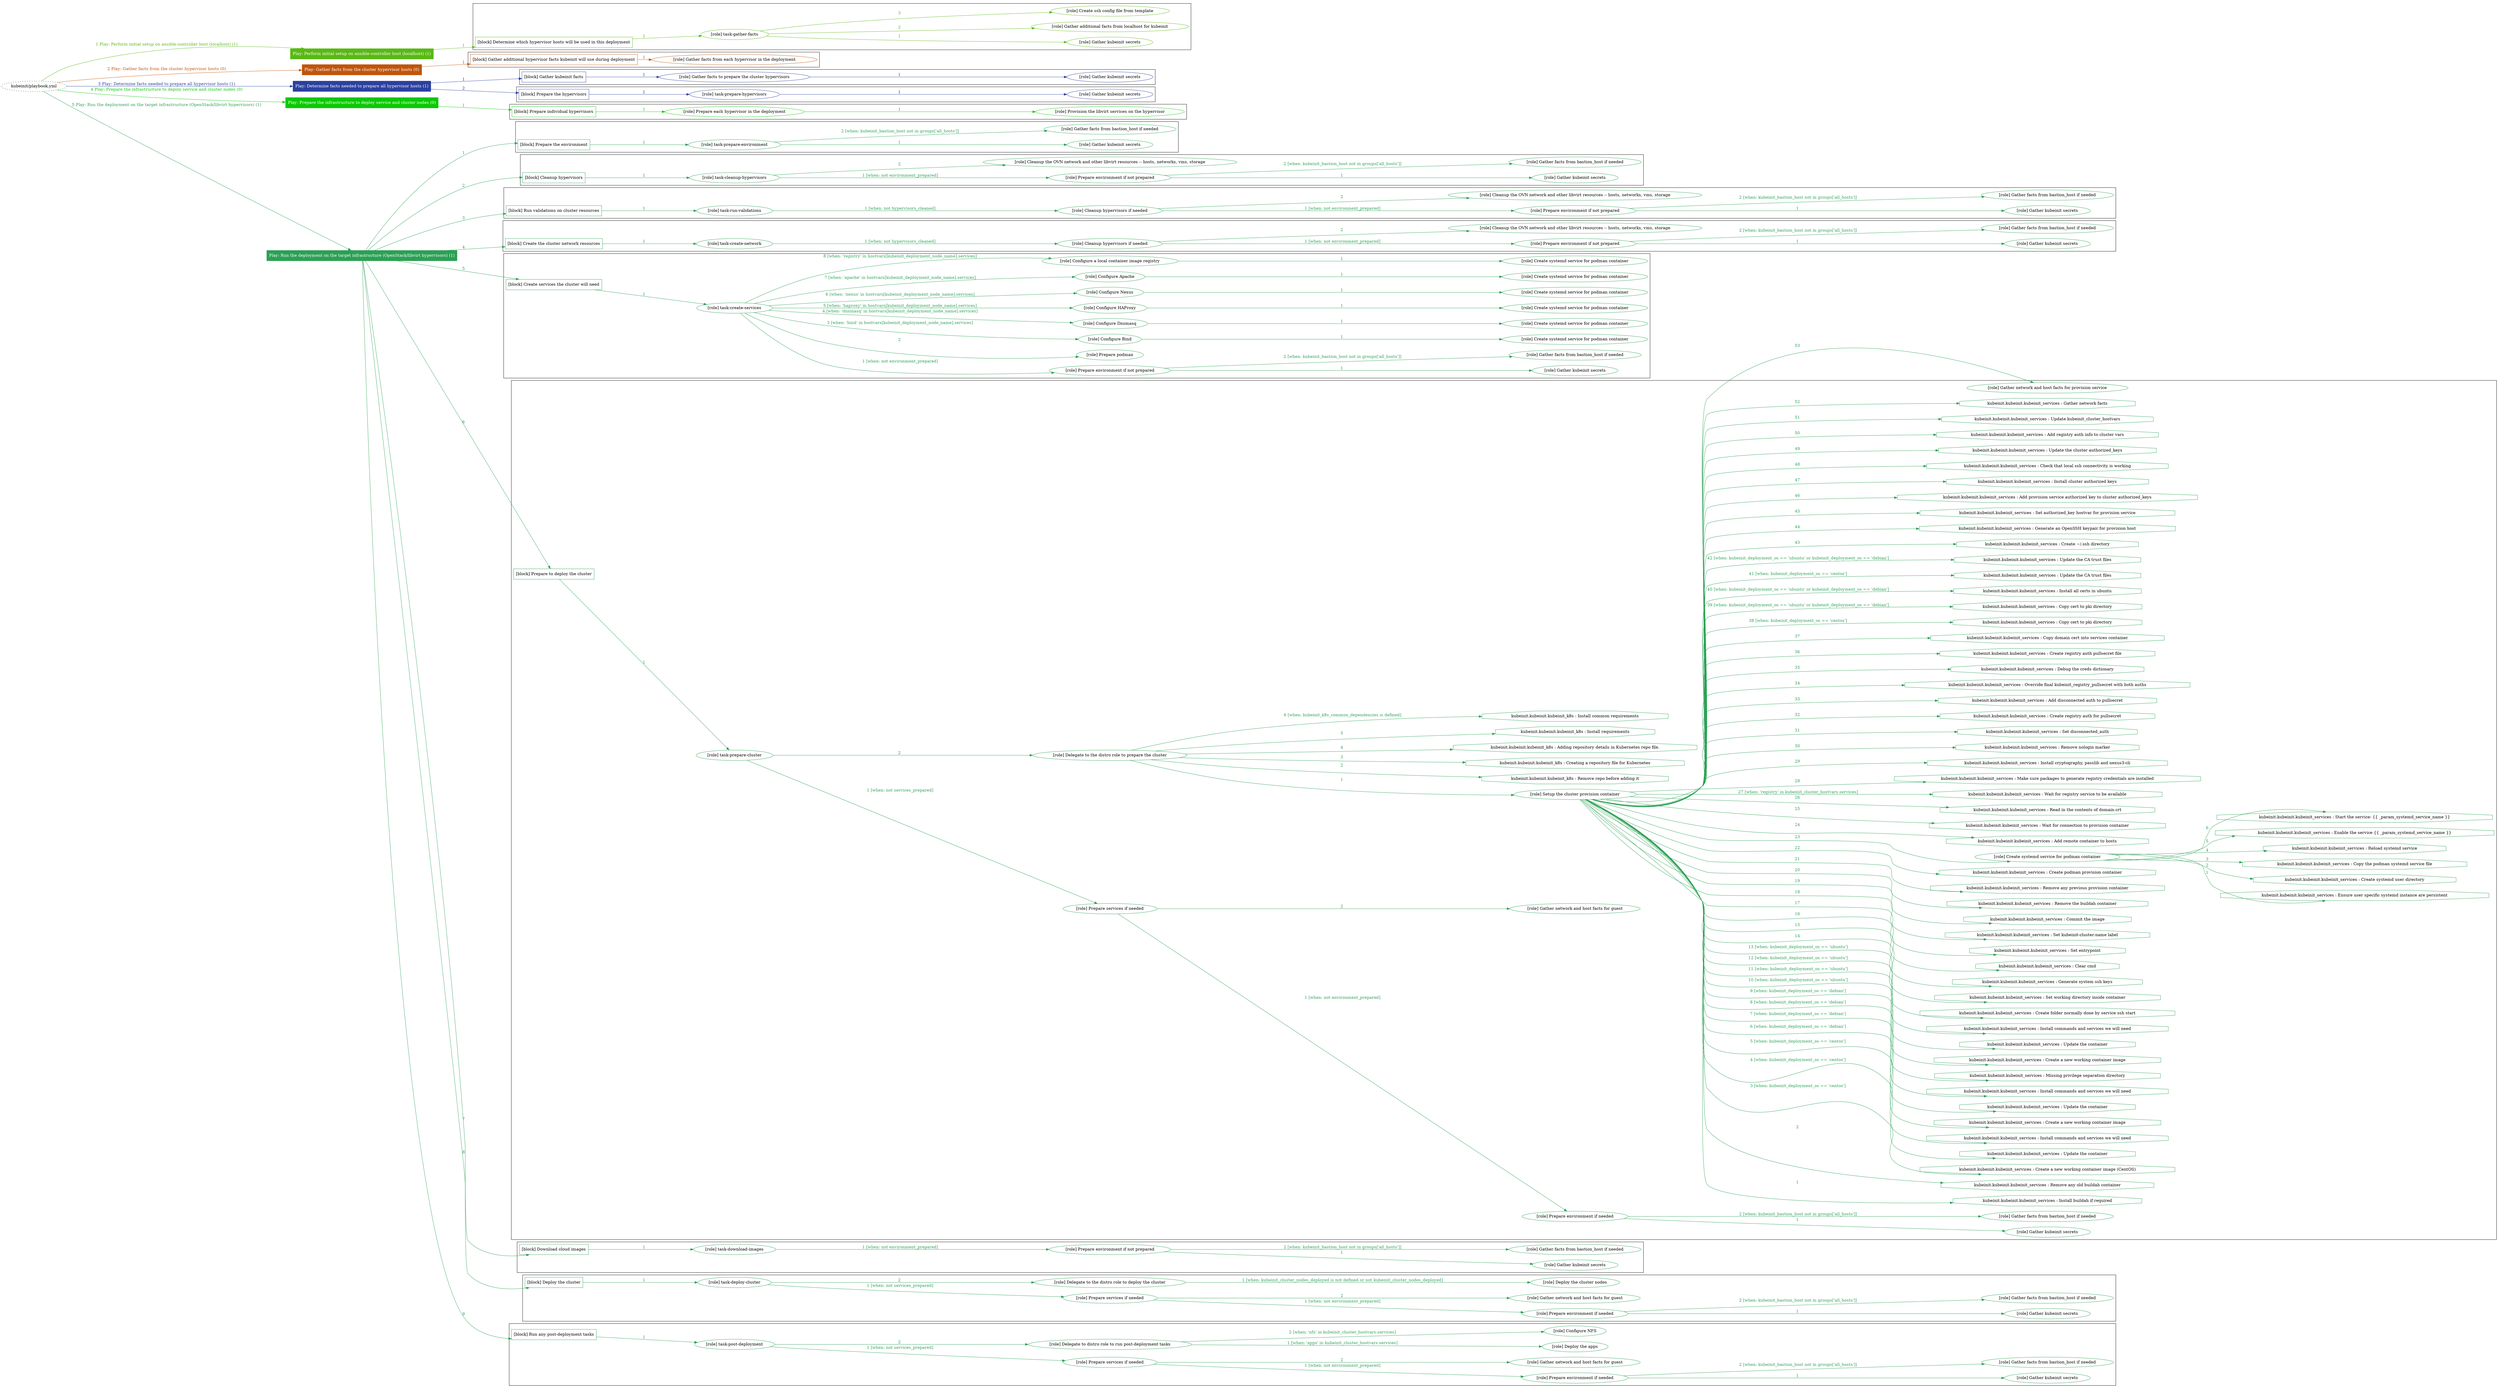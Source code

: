 digraph {
	graph [concentrate=true ordering=in rankdir=LR ratio=fill]
	edge [esep=5 sep=10]
	"kubeinit/playbook.yml" [URL="/home/runner/work/kubeinit/kubeinit/kubeinit/playbook.yml" id=playbook_a7b4fc4d style=dotted]
	"kubeinit/playbook.yml" -> play_0f9526b3 [label="1 Play: Perform initial setup on ansible-controller host (localhost) (1)" color="#58b913" fontcolor="#58b913" id=edge_play_0f9526b3 labeltooltip="1 Play: Perform initial setup on ansible-controller host (localhost) (1)" tooltip="1 Play: Perform initial setup on ansible-controller host (localhost) (1)"]
	subgraph "Play: Perform initial setup on ansible-controller host (localhost) (1)" {
		play_0f9526b3 [label="Play: Perform initial setup on ansible-controller host (localhost) (1)" URL="/home/runner/work/kubeinit/kubeinit/kubeinit/playbook.yml" color="#58b913" fontcolor="#ffffff" id=play_0f9526b3 shape=box style=filled tooltip=localhost]
		play_0f9526b3 -> block_ecdf5526 [label=1 color="#58b913" fontcolor="#58b913" id=edge_block_ecdf5526 labeltooltip=1 tooltip=1]
		subgraph cluster_block_ecdf5526 {
			block_ecdf5526 [label="[block] Determine which hypervisor hosts will be used in this deployment" URL="/home/runner/work/kubeinit/kubeinit/kubeinit/playbook.yml" color="#58b913" id=block_ecdf5526 labeltooltip="Determine which hypervisor hosts will be used in this deployment" shape=box tooltip="Determine which hypervisor hosts will be used in this deployment"]
			block_ecdf5526 -> role_f232e464 [label="1 " color="#58b913" fontcolor="#58b913" id=edge_role_f232e464 labeltooltip="1 " tooltip="1 "]
			subgraph "task-gather-facts" {
				role_f232e464 [label="[role] task-gather-facts" URL="/home/runner/work/kubeinit/kubeinit/kubeinit/playbook.yml" color="#58b913" id=role_f232e464 tooltip="task-gather-facts"]
				role_f232e464 -> role_3afd3af4 [label="1 " color="#58b913" fontcolor="#58b913" id=edge_role_3afd3af4 labeltooltip="1 " tooltip="1 "]
				subgraph "Gather kubeinit secrets" {
					role_3afd3af4 [label="[role] Gather kubeinit secrets" URL="/home/runner/.ansible/collections/ansible_collections/kubeinit/kubeinit/roles/kubeinit_prepare/tasks/build_hypervisors_group.yml" color="#58b913" id=role_3afd3af4 tooltip="Gather kubeinit secrets"]
				}
				role_f232e464 -> role_3ff48ffa [label="2 " color="#58b913" fontcolor="#58b913" id=edge_role_3ff48ffa labeltooltip="2 " tooltip="2 "]
				subgraph "Gather additional facts from localhost for kubeinit" {
					role_3ff48ffa [label="[role] Gather additional facts from localhost for kubeinit" URL="/home/runner/.ansible/collections/ansible_collections/kubeinit/kubeinit/roles/kubeinit_prepare/tasks/build_hypervisors_group.yml" color="#58b913" id=role_3ff48ffa tooltip="Gather additional facts from localhost for kubeinit"]
				}
				role_f232e464 -> role_0669d301 [label="3 " color="#58b913" fontcolor="#58b913" id=edge_role_0669d301 labeltooltip="3 " tooltip="3 "]
				subgraph "Create ssh config file from template" {
					role_0669d301 [label="[role] Create ssh config file from template" URL="/home/runner/.ansible/collections/ansible_collections/kubeinit/kubeinit/roles/kubeinit_prepare/tasks/build_hypervisors_group.yml" color="#58b913" id=role_0669d301 tooltip="Create ssh config file from template"]
				}
			}
		}
	}
	"kubeinit/playbook.yml" -> play_97dd1634 [label="2 Play: Gather facts from the cluster hypervisor hosts (0)" color="#c1540b" fontcolor="#c1540b" id=edge_play_97dd1634 labeltooltip="2 Play: Gather facts from the cluster hypervisor hosts (0)" tooltip="2 Play: Gather facts from the cluster hypervisor hosts (0)"]
	subgraph "Play: Gather facts from the cluster hypervisor hosts (0)" {
		play_97dd1634 [label="Play: Gather facts from the cluster hypervisor hosts (0)" URL="/home/runner/work/kubeinit/kubeinit/kubeinit/playbook.yml" color="#c1540b" fontcolor="#ffffff" id=play_97dd1634 shape=box style=filled tooltip="Play: Gather facts from the cluster hypervisor hosts (0)"]
		play_97dd1634 -> block_b1dc2bb8 [label=1 color="#c1540b" fontcolor="#c1540b" id=edge_block_b1dc2bb8 labeltooltip=1 tooltip=1]
		subgraph cluster_block_b1dc2bb8 {
			block_b1dc2bb8 [label="[block] Gather additional hypervisor facts kubeinit will use during deployment" URL="/home/runner/work/kubeinit/kubeinit/kubeinit/playbook.yml" color="#c1540b" id=block_b1dc2bb8 labeltooltip="Gather additional hypervisor facts kubeinit will use during deployment" shape=box tooltip="Gather additional hypervisor facts kubeinit will use during deployment"]
			block_b1dc2bb8 -> role_8abbdb5b [label="1 " color="#c1540b" fontcolor="#c1540b" id=edge_role_8abbdb5b labeltooltip="1 " tooltip="1 "]
			subgraph "Gather facts from each hypervisor in the deployment" {
				role_8abbdb5b [label="[role] Gather facts from each hypervisor in the deployment" URL="/home/runner/work/kubeinit/kubeinit/kubeinit/playbook.yml" color="#c1540b" id=role_8abbdb5b tooltip="Gather facts from each hypervisor in the deployment"]
			}
		}
	}
	"kubeinit/playbook.yml" -> play_be6cb707 [label="3 Play: Determine facts needed to prepare all hypervisor hosts (1)" color="#2c40a0" fontcolor="#2c40a0" id=edge_play_be6cb707 labeltooltip="3 Play: Determine facts needed to prepare all hypervisor hosts (1)" tooltip="3 Play: Determine facts needed to prepare all hypervisor hosts (1)"]
	subgraph "Play: Determine facts needed to prepare all hypervisor hosts (1)" {
		play_be6cb707 [label="Play: Determine facts needed to prepare all hypervisor hosts (1)" URL="/home/runner/work/kubeinit/kubeinit/kubeinit/playbook.yml" color="#2c40a0" fontcolor="#ffffff" id=play_be6cb707 shape=box style=filled tooltip=localhost]
		play_be6cb707 -> block_49978c04 [label=1 color="#2c40a0" fontcolor="#2c40a0" id=edge_block_49978c04 labeltooltip=1 tooltip=1]
		subgraph cluster_block_49978c04 {
			block_49978c04 [label="[block] Gather kubeinit facts" URL="/home/runner/work/kubeinit/kubeinit/kubeinit/playbook.yml" color="#2c40a0" id=block_49978c04 labeltooltip="Gather kubeinit facts" shape=box tooltip="Gather kubeinit facts"]
			block_49978c04 -> role_894d4353 [label="1 " color="#2c40a0" fontcolor="#2c40a0" id=edge_role_894d4353 labeltooltip="1 " tooltip="1 "]
			subgraph "Gather facts to prepare the cluster hypervisors" {
				role_894d4353 [label="[role] Gather facts to prepare the cluster hypervisors" URL="/home/runner/work/kubeinit/kubeinit/kubeinit/playbook.yml" color="#2c40a0" id=role_894d4353 tooltip="Gather facts to prepare the cluster hypervisors"]
				role_894d4353 -> role_cd5a54c0 [label="1 " color="#2c40a0" fontcolor="#2c40a0" id=edge_role_cd5a54c0 labeltooltip="1 " tooltip="1 "]
				subgraph "Gather kubeinit secrets" {
					role_cd5a54c0 [label="[role] Gather kubeinit secrets" URL="/home/runner/.ansible/collections/ansible_collections/kubeinit/kubeinit/roles/kubeinit_prepare/tasks/gather_kubeinit_facts.yml" color="#2c40a0" id=role_cd5a54c0 tooltip="Gather kubeinit secrets"]
				}
			}
		}
		play_be6cb707 -> block_a3f37fa8 [label=2 color="#2c40a0" fontcolor="#2c40a0" id=edge_block_a3f37fa8 labeltooltip=2 tooltip=2]
		subgraph cluster_block_a3f37fa8 {
			block_a3f37fa8 [label="[block] Prepare the hypervisors" URL="/home/runner/work/kubeinit/kubeinit/kubeinit/playbook.yml" color="#2c40a0" id=block_a3f37fa8 labeltooltip="Prepare the hypervisors" shape=box tooltip="Prepare the hypervisors"]
			block_a3f37fa8 -> role_8bfae075 [label="1 " color="#2c40a0" fontcolor="#2c40a0" id=edge_role_8bfae075 labeltooltip="1 " tooltip="1 "]
			subgraph "task-prepare-hypervisors" {
				role_8bfae075 [label="[role] task-prepare-hypervisors" URL="/home/runner/work/kubeinit/kubeinit/kubeinit/playbook.yml" color="#2c40a0" id=role_8bfae075 tooltip="task-prepare-hypervisors"]
				role_8bfae075 -> role_e9057bc8 [label="1 " color="#2c40a0" fontcolor="#2c40a0" id=edge_role_e9057bc8 labeltooltip="1 " tooltip="1 "]
				subgraph "Gather kubeinit secrets" {
					role_e9057bc8 [label="[role] Gather kubeinit secrets" URL="/home/runner/.ansible/collections/ansible_collections/kubeinit/kubeinit/roles/kubeinit_prepare/tasks/gather_kubeinit_facts.yml" color="#2c40a0" id=role_e9057bc8 tooltip="Gather kubeinit secrets"]
				}
			}
		}
	}
	"kubeinit/playbook.yml" -> play_c2a8a5f5 [label="4 Play: Prepare the infrastructure to deploy service and cluster nodes (0)" color="#0ac903" fontcolor="#0ac903" id=edge_play_c2a8a5f5 labeltooltip="4 Play: Prepare the infrastructure to deploy service and cluster nodes (0)" tooltip="4 Play: Prepare the infrastructure to deploy service and cluster nodes (0)"]
	subgraph "Play: Prepare the infrastructure to deploy service and cluster nodes (0)" {
		play_c2a8a5f5 [label="Play: Prepare the infrastructure to deploy service and cluster nodes (0)" URL="/home/runner/work/kubeinit/kubeinit/kubeinit/playbook.yml" color="#0ac903" fontcolor="#ffffff" id=play_c2a8a5f5 shape=box style=filled tooltip="Play: Prepare the infrastructure to deploy service and cluster nodes (0)"]
		play_c2a8a5f5 -> block_9da9052c [label=1 color="#0ac903" fontcolor="#0ac903" id=edge_block_9da9052c labeltooltip=1 tooltip=1]
		subgraph cluster_block_9da9052c {
			block_9da9052c [label="[block] Prepare individual hypervisors" URL="/home/runner/work/kubeinit/kubeinit/kubeinit/playbook.yml" color="#0ac903" id=block_9da9052c labeltooltip="Prepare individual hypervisors" shape=box tooltip="Prepare individual hypervisors"]
			block_9da9052c -> role_76a865ed [label="1 " color="#0ac903" fontcolor="#0ac903" id=edge_role_76a865ed labeltooltip="1 " tooltip="1 "]
			subgraph "Prepare each hypervisor in the deployment" {
				role_76a865ed [label="[role] Prepare each hypervisor in the deployment" URL="/home/runner/work/kubeinit/kubeinit/kubeinit/playbook.yml" color="#0ac903" id=role_76a865ed tooltip="Prepare each hypervisor in the deployment"]
				role_76a865ed -> role_ec8f75c4 [label="1 " color="#0ac903" fontcolor="#0ac903" id=edge_role_ec8f75c4 labeltooltip="1 " tooltip="1 "]
				subgraph "Provision the libvirt services on the hypervisor" {
					role_ec8f75c4 [label="[role] Provision the libvirt services on the hypervisor" URL="/home/runner/.ansible/collections/ansible_collections/kubeinit/kubeinit/roles/kubeinit_prepare/tasks/prepare_hypervisor.yml" color="#0ac903" id=role_ec8f75c4 tooltip="Provision the libvirt services on the hypervisor"]
				}
			}
		}
	}
	"kubeinit/playbook.yml" -> play_b2a385d2 [label="5 Play: Run the deployment on the target infrastructure (OpenStack/libvirt hypervisors) (1)" color="#2ca055" fontcolor="#2ca055" id=edge_play_b2a385d2 labeltooltip="5 Play: Run the deployment on the target infrastructure (OpenStack/libvirt hypervisors) (1)" tooltip="5 Play: Run the deployment on the target infrastructure (OpenStack/libvirt hypervisors) (1)"]
	subgraph "Play: Run the deployment on the target infrastructure (OpenStack/libvirt hypervisors) (1)" {
		play_b2a385d2 [label="Play: Run the deployment on the target infrastructure (OpenStack/libvirt hypervisors) (1)" URL="/home/runner/work/kubeinit/kubeinit/kubeinit/playbook.yml" color="#2ca055" fontcolor="#ffffff" id=play_b2a385d2 shape=box style=filled tooltip=localhost]
		play_b2a385d2 -> block_e5de78f6 [label=1 color="#2ca055" fontcolor="#2ca055" id=edge_block_e5de78f6 labeltooltip=1 tooltip=1]
		subgraph cluster_block_e5de78f6 {
			block_e5de78f6 [label="[block] Prepare the environment" URL="/home/runner/work/kubeinit/kubeinit/kubeinit/playbook.yml" color="#2ca055" id=block_e5de78f6 labeltooltip="Prepare the environment" shape=box tooltip="Prepare the environment"]
			block_e5de78f6 -> role_1521c909 [label="1 " color="#2ca055" fontcolor="#2ca055" id=edge_role_1521c909 labeltooltip="1 " tooltip="1 "]
			subgraph "task-prepare-environment" {
				role_1521c909 [label="[role] task-prepare-environment" URL="/home/runner/work/kubeinit/kubeinit/kubeinit/playbook.yml" color="#2ca055" id=role_1521c909 tooltip="task-prepare-environment"]
				role_1521c909 -> role_92e28d2f [label="1 " color="#2ca055" fontcolor="#2ca055" id=edge_role_92e28d2f labeltooltip="1 " tooltip="1 "]
				subgraph "Gather kubeinit secrets" {
					role_92e28d2f [label="[role] Gather kubeinit secrets" URL="/home/runner/.ansible/collections/ansible_collections/kubeinit/kubeinit/roles/kubeinit_prepare/tasks/gather_kubeinit_facts.yml" color="#2ca055" id=role_92e28d2f tooltip="Gather kubeinit secrets"]
				}
				role_1521c909 -> role_61f60747 [label="2 [when: kubeinit_bastion_host not in groups['all_hosts']]" color="#2ca055" fontcolor="#2ca055" id=edge_role_61f60747 labeltooltip="2 [when: kubeinit_bastion_host not in groups['all_hosts']]" tooltip="2 [when: kubeinit_bastion_host not in groups['all_hosts']]"]
				subgraph "Gather facts from bastion_host if needed" {
					role_61f60747 [label="[role] Gather facts from bastion_host if needed" URL="/home/runner/.ansible/collections/ansible_collections/kubeinit/kubeinit/roles/kubeinit_prepare/tasks/main.yml" color="#2ca055" id=role_61f60747 tooltip="Gather facts from bastion_host if needed"]
				}
			}
		}
		play_b2a385d2 -> block_6e209417 [label=2 color="#2ca055" fontcolor="#2ca055" id=edge_block_6e209417 labeltooltip=2 tooltip=2]
		subgraph cluster_block_6e209417 {
			block_6e209417 [label="[block] Cleanup hypervisors" URL="/home/runner/work/kubeinit/kubeinit/kubeinit/playbook.yml" color="#2ca055" id=block_6e209417 labeltooltip="Cleanup hypervisors" shape=box tooltip="Cleanup hypervisors"]
			block_6e209417 -> role_8356a925 [label="1 " color="#2ca055" fontcolor="#2ca055" id=edge_role_8356a925 labeltooltip="1 " tooltip="1 "]
			subgraph "task-cleanup-hypervisors" {
				role_8356a925 [label="[role] task-cleanup-hypervisors" URL="/home/runner/work/kubeinit/kubeinit/kubeinit/playbook.yml" color="#2ca055" id=role_8356a925 tooltip="task-cleanup-hypervisors"]
				role_8356a925 -> role_e3d747f0 [label="1 [when: not environment_prepared]" color="#2ca055" fontcolor="#2ca055" id=edge_role_e3d747f0 labeltooltip="1 [when: not environment_prepared]" tooltip="1 [when: not environment_prepared]"]
				subgraph "Prepare environment if not prepared" {
					role_e3d747f0 [label="[role] Prepare environment if not prepared" URL="/home/runner/.ansible/collections/ansible_collections/kubeinit/kubeinit/roles/kubeinit_libvirt/tasks/cleanup_hypervisors.yml" color="#2ca055" id=role_e3d747f0 tooltip="Prepare environment if not prepared"]
					role_e3d747f0 -> role_3f9e5261 [label="1 " color="#2ca055" fontcolor="#2ca055" id=edge_role_3f9e5261 labeltooltip="1 " tooltip="1 "]
					subgraph "Gather kubeinit secrets" {
						role_3f9e5261 [label="[role] Gather kubeinit secrets" URL="/home/runner/.ansible/collections/ansible_collections/kubeinit/kubeinit/roles/kubeinit_prepare/tasks/gather_kubeinit_facts.yml" color="#2ca055" id=role_3f9e5261 tooltip="Gather kubeinit secrets"]
					}
					role_e3d747f0 -> role_d2400d3a [label="2 [when: kubeinit_bastion_host not in groups['all_hosts']]" color="#2ca055" fontcolor="#2ca055" id=edge_role_d2400d3a labeltooltip="2 [when: kubeinit_bastion_host not in groups['all_hosts']]" tooltip="2 [when: kubeinit_bastion_host not in groups['all_hosts']]"]
					subgraph "Gather facts from bastion_host if needed" {
						role_d2400d3a [label="[role] Gather facts from bastion_host if needed" URL="/home/runner/.ansible/collections/ansible_collections/kubeinit/kubeinit/roles/kubeinit_prepare/tasks/main.yml" color="#2ca055" id=role_d2400d3a tooltip="Gather facts from bastion_host if needed"]
					}
				}
				role_8356a925 -> role_70af7887 [label="2 " color="#2ca055" fontcolor="#2ca055" id=edge_role_70af7887 labeltooltip="2 " tooltip="2 "]
				subgraph "Cleanup the OVN network and other libvirt resources -- hosts, networks, vms, storage" {
					role_70af7887 [label="[role] Cleanup the OVN network and other libvirt resources -- hosts, networks, vms, storage" URL="/home/runner/.ansible/collections/ansible_collections/kubeinit/kubeinit/roles/kubeinit_libvirt/tasks/cleanup_hypervisors.yml" color="#2ca055" id=role_70af7887 tooltip="Cleanup the OVN network and other libvirt resources -- hosts, networks, vms, storage"]
				}
			}
		}
		play_b2a385d2 -> block_b8d6d31d [label=3 color="#2ca055" fontcolor="#2ca055" id=edge_block_b8d6d31d labeltooltip=3 tooltip=3]
		subgraph cluster_block_b8d6d31d {
			block_b8d6d31d [label="[block] Run validations on cluster resources" URL="/home/runner/work/kubeinit/kubeinit/kubeinit/playbook.yml" color="#2ca055" id=block_b8d6d31d labeltooltip="Run validations on cluster resources" shape=box tooltip="Run validations on cluster resources"]
			block_b8d6d31d -> role_69134879 [label="1 " color="#2ca055" fontcolor="#2ca055" id=edge_role_69134879 labeltooltip="1 " tooltip="1 "]
			subgraph "task-run-validations" {
				role_69134879 [label="[role] task-run-validations" URL="/home/runner/work/kubeinit/kubeinit/kubeinit/playbook.yml" color="#2ca055" id=role_69134879 tooltip="task-run-validations"]
				role_69134879 -> role_3b6652e8 [label="1 [when: not hypervisors_cleaned]" color="#2ca055" fontcolor="#2ca055" id=edge_role_3b6652e8 labeltooltip="1 [when: not hypervisors_cleaned]" tooltip="1 [when: not hypervisors_cleaned]"]
				subgraph "Cleanup hypervisors if needed" {
					role_3b6652e8 [label="[role] Cleanup hypervisors if needed" URL="/home/runner/.ansible/collections/ansible_collections/kubeinit/kubeinit/roles/kubeinit_validations/tasks/main.yml" color="#2ca055" id=role_3b6652e8 tooltip="Cleanup hypervisors if needed"]
					role_3b6652e8 -> role_afe0cd06 [label="1 [when: not environment_prepared]" color="#2ca055" fontcolor="#2ca055" id=edge_role_afe0cd06 labeltooltip="1 [when: not environment_prepared]" tooltip="1 [when: not environment_prepared]"]
					subgraph "Prepare environment if not prepared" {
						role_afe0cd06 [label="[role] Prepare environment if not prepared" URL="/home/runner/.ansible/collections/ansible_collections/kubeinit/kubeinit/roles/kubeinit_libvirt/tasks/cleanup_hypervisors.yml" color="#2ca055" id=role_afe0cd06 tooltip="Prepare environment if not prepared"]
						role_afe0cd06 -> role_834917ca [label="1 " color="#2ca055" fontcolor="#2ca055" id=edge_role_834917ca labeltooltip="1 " tooltip="1 "]
						subgraph "Gather kubeinit secrets" {
							role_834917ca [label="[role] Gather kubeinit secrets" URL="/home/runner/.ansible/collections/ansible_collections/kubeinit/kubeinit/roles/kubeinit_prepare/tasks/gather_kubeinit_facts.yml" color="#2ca055" id=role_834917ca tooltip="Gather kubeinit secrets"]
						}
						role_afe0cd06 -> role_9328232b [label="2 [when: kubeinit_bastion_host not in groups['all_hosts']]" color="#2ca055" fontcolor="#2ca055" id=edge_role_9328232b labeltooltip="2 [when: kubeinit_bastion_host not in groups['all_hosts']]" tooltip="2 [when: kubeinit_bastion_host not in groups['all_hosts']]"]
						subgraph "Gather facts from bastion_host if needed" {
							role_9328232b [label="[role] Gather facts from bastion_host if needed" URL="/home/runner/.ansible/collections/ansible_collections/kubeinit/kubeinit/roles/kubeinit_prepare/tasks/main.yml" color="#2ca055" id=role_9328232b tooltip="Gather facts from bastion_host if needed"]
						}
					}
					role_3b6652e8 -> role_57e34e42 [label="2 " color="#2ca055" fontcolor="#2ca055" id=edge_role_57e34e42 labeltooltip="2 " tooltip="2 "]
					subgraph "Cleanup the OVN network and other libvirt resources -- hosts, networks, vms, storage" {
						role_57e34e42 [label="[role] Cleanup the OVN network and other libvirt resources -- hosts, networks, vms, storage" URL="/home/runner/.ansible/collections/ansible_collections/kubeinit/kubeinit/roles/kubeinit_libvirt/tasks/cleanup_hypervisors.yml" color="#2ca055" id=role_57e34e42 tooltip="Cleanup the OVN network and other libvirt resources -- hosts, networks, vms, storage"]
					}
				}
			}
		}
		play_b2a385d2 -> block_30110497 [label=4 color="#2ca055" fontcolor="#2ca055" id=edge_block_30110497 labeltooltip=4 tooltip=4]
		subgraph cluster_block_30110497 {
			block_30110497 [label="[block] Create the cluster network resources" URL="/home/runner/work/kubeinit/kubeinit/kubeinit/playbook.yml" color="#2ca055" id=block_30110497 labeltooltip="Create the cluster network resources" shape=box tooltip="Create the cluster network resources"]
			block_30110497 -> role_1e94c35d [label="1 " color="#2ca055" fontcolor="#2ca055" id=edge_role_1e94c35d labeltooltip="1 " tooltip="1 "]
			subgraph "task-create-network" {
				role_1e94c35d [label="[role] task-create-network" URL="/home/runner/work/kubeinit/kubeinit/kubeinit/playbook.yml" color="#2ca055" id=role_1e94c35d tooltip="task-create-network"]
				role_1e94c35d -> role_fcc97b22 [label="1 [when: not hypervisors_cleaned]" color="#2ca055" fontcolor="#2ca055" id=edge_role_fcc97b22 labeltooltip="1 [when: not hypervisors_cleaned]" tooltip="1 [when: not hypervisors_cleaned]"]
				subgraph "Cleanup hypervisors if needed" {
					role_fcc97b22 [label="[role] Cleanup hypervisors if needed" URL="/home/runner/.ansible/collections/ansible_collections/kubeinit/kubeinit/roles/kubeinit_libvirt/tasks/create_network.yml" color="#2ca055" id=role_fcc97b22 tooltip="Cleanup hypervisors if needed"]
					role_fcc97b22 -> role_3f5476cf [label="1 [when: not environment_prepared]" color="#2ca055" fontcolor="#2ca055" id=edge_role_3f5476cf labeltooltip="1 [when: not environment_prepared]" tooltip="1 [when: not environment_prepared]"]
					subgraph "Prepare environment if not prepared" {
						role_3f5476cf [label="[role] Prepare environment if not prepared" URL="/home/runner/.ansible/collections/ansible_collections/kubeinit/kubeinit/roles/kubeinit_libvirt/tasks/cleanup_hypervisors.yml" color="#2ca055" id=role_3f5476cf tooltip="Prepare environment if not prepared"]
						role_3f5476cf -> role_b3b0ba42 [label="1 " color="#2ca055" fontcolor="#2ca055" id=edge_role_b3b0ba42 labeltooltip="1 " tooltip="1 "]
						subgraph "Gather kubeinit secrets" {
							role_b3b0ba42 [label="[role] Gather kubeinit secrets" URL="/home/runner/.ansible/collections/ansible_collections/kubeinit/kubeinit/roles/kubeinit_prepare/tasks/gather_kubeinit_facts.yml" color="#2ca055" id=role_b3b0ba42 tooltip="Gather kubeinit secrets"]
						}
						role_3f5476cf -> role_2b6745b9 [label="2 [when: kubeinit_bastion_host not in groups['all_hosts']]" color="#2ca055" fontcolor="#2ca055" id=edge_role_2b6745b9 labeltooltip="2 [when: kubeinit_bastion_host not in groups['all_hosts']]" tooltip="2 [when: kubeinit_bastion_host not in groups['all_hosts']]"]
						subgraph "Gather facts from bastion_host if needed" {
							role_2b6745b9 [label="[role] Gather facts from bastion_host if needed" URL="/home/runner/.ansible/collections/ansible_collections/kubeinit/kubeinit/roles/kubeinit_prepare/tasks/main.yml" color="#2ca055" id=role_2b6745b9 tooltip="Gather facts from bastion_host if needed"]
						}
					}
					role_fcc97b22 -> role_9826c37c [label="2 " color="#2ca055" fontcolor="#2ca055" id=edge_role_9826c37c labeltooltip="2 " tooltip="2 "]
					subgraph "Cleanup the OVN network and other libvirt resources -- hosts, networks, vms, storage" {
						role_9826c37c [label="[role] Cleanup the OVN network and other libvirt resources -- hosts, networks, vms, storage" URL="/home/runner/.ansible/collections/ansible_collections/kubeinit/kubeinit/roles/kubeinit_libvirt/tasks/cleanup_hypervisors.yml" color="#2ca055" id=role_9826c37c tooltip="Cleanup the OVN network and other libvirt resources -- hosts, networks, vms, storage"]
					}
				}
			}
		}
		play_b2a385d2 -> block_755b34d9 [label=5 color="#2ca055" fontcolor="#2ca055" id=edge_block_755b34d9 labeltooltip=5 tooltip=5]
		subgraph cluster_block_755b34d9 {
			block_755b34d9 [label="[block] Create services the cluster will need" URL="/home/runner/work/kubeinit/kubeinit/kubeinit/playbook.yml" color="#2ca055" id=block_755b34d9 labeltooltip="Create services the cluster will need" shape=box tooltip="Create services the cluster will need"]
			block_755b34d9 -> role_2bf47129 [label="1 " color="#2ca055" fontcolor="#2ca055" id=edge_role_2bf47129 labeltooltip="1 " tooltip="1 "]
			subgraph "task-create-services" {
				role_2bf47129 [label="[role] task-create-services" URL="/home/runner/work/kubeinit/kubeinit/kubeinit/playbook.yml" color="#2ca055" id=role_2bf47129 tooltip="task-create-services"]
				role_2bf47129 -> role_b9f7efd0 [label="1 [when: not environment_prepared]" color="#2ca055" fontcolor="#2ca055" id=edge_role_b9f7efd0 labeltooltip="1 [when: not environment_prepared]" tooltip="1 [when: not environment_prepared]"]
				subgraph "Prepare environment if not prepared" {
					role_b9f7efd0 [label="[role] Prepare environment if not prepared" URL="/home/runner/.ansible/collections/ansible_collections/kubeinit/kubeinit/roles/kubeinit_services/tasks/main.yml" color="#2ca055" id=role_b9f7efd0 tooltip="Prepare environment if not prepared"]
					role_b9f7efd0 -> role_22bab3b0 [label="1 " color="#2ca055" fontcolor="#2ca055" id=edge_role_22bab3b0 labeltooltip="1 " tooltip="1 "]
					subgraph "Gather kubeinit secrets" {
						role_22bab3b0 [label="[role] Gather kubeinit secrets" URL="/home/runner/.ansible/collections/ansible_collections/kubeinit/kubeinit/roles/kubeinit_prepare/tasks/gather_kubeinit_facts.yml" color="#2ca055" id=role_22bab3b0 tooltip="Gather kubeinit secrets"]
					}
					role_b9f7efd0 -> role_198a8d10 [label="2 [when: kubeinit_bastion_host not in groups['all_hosts']]" color="#2ca055" fontcolor="#2ca055" id=edge_role_198a8d10 labeltooltip="2 [when: kubeinit_bastion_host not in groups['all_hosts']]" tooltip="2 [when: kubeinit_bastion_host not in groups['all_hosts']]"]
					subgraph "Gather facts from bastion_host if needed" {
						role_198a8d10 [label="[role] Gather facts from bastion_host if needed" URL="/home/runner/.ansible/collections/ansible_collections/kubeinit/kubeinit/roles/kubeinit_prepare/tasks/main.yml" color="#2ca055" id=role_198a8d10 tooltip="Gather facts from bastion_host if needed"]
					}
				}
				role_2bf47129 -> role_4d7d5cec [label="2 " color="#2ca055" fontcolor="#2ca055" id=edge_role_4d7d5cec labeltooltip="2 " tooltip="2 "]
				subgraph "Prepare podman" {
					role_4d7d5cec [label="[role] Prepare podman" URL="/home/runner/.ansible/collections/ansible_collections/kubeinit/kubeinit/roles/kubeinit_services/tasks/00_create_service_pod.yml" color="#2ca055" id=role_4d7d5cec tooltip="Prepare podman"]
				}
				role_2bf47129 -> role_0ed1f6ca [label="3 [when: 'bind' in hostvars[kubeinit_deployment_node_name].services]" color="#2ca055" fontcolor="#2ca055" id=edge_role_0ed1f6ca labeltooltip="3 [when: 'bind' in hostvars[kubeinit_deployment_node_name].services]" tooltip="3 [when: 'bind' in hostvars[kubeinit_deployment_node_name].services]"]
				subgraph "Configure Bind" {
					role_0ed1f6ca [label="[role] Configure Bind" URL="/home/runner/.ansible/collections/ansible_collections/kubeinit/kubeinit/roles/kubeinit_services/tasks/start_services_containers.yml" color="#2ca055" id=role_0ed1f6ca tooltip="Configure Bind"]
					role_0ed1f6ca -> role_2656d334 [label="1 " color="#2ca055" fontcolor="#2ca055" id=edge_role_2656d334 labeltooltip="1 " tooltip="1 "]
					subgraph "Create systemd service for podman container" {
						role_2656d334 [label="[role] Create systemd service for podman container" URL="/home/runner/.ansible/collections/ansible_collections/kubeinit/kubeinit/roles/kubeinit_bind/tasks/main.yml" color="#2ca055" id=role_2656d334 tooltip="Create systemd service for podman container"]
					}
				}
				role_2bf47129 -> role_1e6b4d26 [label="4 [when: 'dnsmasq' in hostvars[kubeinit_deployment_node_name].services]" color="#2ca055" fontcolor="#2ca055" id=edge_role_1e6b4d26 labeltooltip="4 [when: 'dnsmasq' in hostvars[kubeinit_deployment_node_name].services]" tooltip="4 [when: 'dnsmasq' in hostvars[kubeinit_deployment_node_name].services]"]
				subgraph "Configure Dnsmasq" {
					role_1e6b4d26 [label="[role] Configure Dnsmasq" URL="/home/runner/.ansible/collections/ansible_collections/kubeinit/kubeinit/roles/kubeinit_services/tasks/start_services_containers.yml" color="#2ca055" id=role_1e6b4d26 tooltip="Configure Dnsmasq"]
					role_1e6b4d26 -> role_b472d950 [label="1 " color="#2ca055" fontcolor="#2ca055" id=edge_role_b472d950 labeltooltip="1 " tooltip="1 "]
					subgraph "Create systemd service for podman container" {
						role_b472d950 [label="[role] Create systemd service for podman container" URL="/home/runner/.ansible/collections/ansible_collections/kubeinit/kubeinit/roles/kubeinit_dnsmasq/tasks/main.yml" color="#2ca055" id=role_b472d950 tooltip="Create systemd service for podman container"]
					}
				}
				role_2bf47129 -> role_7c06a9d9 [label="5 [when: 'haproxy' in hostvars[kubeinit_deployment_node_name].services]" color="#2ca055" fontcolor="#2ca055" id=edge_role_7c06a9d9 labeltooltip="5 [when: 'haproxy' in hostvars[kubeinit_deployment_node_name].services]" tooltip="5 [when: 'haproxy' in hostvars[kubeinit_deployment_node_name].services]"]
				subgraph "Configure HAProxy" {
					role_7c06a9d9 [label="[role] Configure HAProxy" URL="/home/runner/.ansible/collections/ansible_collections/kubeinit/kubeinit/roles/kubeinit_services/tasks/start_services_containers.yml" color="#2ca055" id=role_7c06a9d9 tooltip="Configure HAProxy"]
					role_7c06a9d9 -> role_df851286 [label="1 " color="#2ca055" fontcolor="#2ca055" id=edge_role_df851286 labeltooltip="1 " tooltip="1 "]
					subgraph "Create systemd service for podman container" {
						role_df851286 [label="[role] Create systemd service for podman container" URL="/home/runner/.ansible/collections/ansible_collections/kubeinit/kubeinit/roles/kubeinit_haproxy/tasks/main.yml" color="#2ca055" id=role_df851286 tooltip="Create systemd service for podman container"]
					}
				}
				role_2bf47129 -> role_d35714dd [label="6 [when: 'nexus' in hostvars[kubeinit_deployment_node_name].services]" color="#2ca055" fontcolor="#2ca055" id=edge_role_d35714dd labeltooltip="6 [when: 'nexus' in hostvars[kubeinit_deployment_node_name].services]" tooltip="6 [when: 'nexus' in hostvars[kubeinit_deployment_node_name].services]"]
				subgraph "Configure Nexus" {
					role_d35714dd [label="[role] Configure Nexus" URL="/home/runner/.ansible/collections/ansible_collections/kubeinit/kubeinit/roles/kubeinit_services/tasks/start_services_containers.yml" color="#2ca055" id=role_d35714dd tooltip="Configure Nexus"]
					role_d35714dd -> role_7b18e954 [label="1 " color="#2ca055" fontcolor="#2ca055" id=edge_role_7b18e954 labeltooltip="1 " tooltip="1 "]
					subgraph "Create systemd service for podman container" {
						role_7b18e954 [label="[role] Create systemd service for podman container" URL="/home/runner/.ansible/collections/ansible_collections/kubeinit/kubeinit/roles/kubeinit_nexus/tasks/main.yml" color="#2ca055" id=role_7b18e954 tooltip="Create systemd service for podman container"]
					}
				}
				role_2bf47129 -> role_6bf3f13a [label="7 [when: 'apache' in hostvars[kubeinit_deployment_node_name].services]" color="#2ca055" fontcolor="#2ca055" id=edge_role_6bf3f13a labeltooltip="7 [when: 'apache' in hostvars[kubeinit_deployment_node_name].services]" tooltip="7 [when: 'apache' in hostvars[kubeinit_deployment_node_name].services]"]
				subgraph "Configure Apache" {
					role_6bf3f13a [label="[role] Configure Apache" URL="/home/runner/.ansible/collections/ansible_collections/kubeinit/kubeinit/roles/kubeinit_services/tasks/start_services_containers.yml" color="#2ca055" id=role_6bf3f13a tooltip="Configure Apache"]
					role_6bf3f13a -> role_df7e0040 [label="1 " color="#2ca055" fontcolor="#2ca055" id=edge_role_df7e0040 labeltooltip="1 " tooltip="1 "]
					subgraph "Create systemd service for podman container" {
						role_df7e0040 [label="[role] Create systemd service for podman container" URL="/home/runner/.ansible/collections/ansible_collections/kubeinit/kubeinit/roles/kubeinit_apache/tasks/main.yml" color="#2ca055" id=role_df7e0040 tooltip="Create systemd service for podman container"]
					}
				}
				role_2bf47129 -> role_5e0c6a09 [label="8 [when: 'registry' in hostvars[kubeinit_deployment_node_name].services]" color="#2ca055" fontcolor="#2ca055" id=edge_role_5e0c6a09 labeltooltip="8 [when: 'registry' in hostvars[kubeinit_deployment_node_name].services]" tooltip="8 [when: 'registry' in hostvars[kubeinit_deployment_node_name].services]"]
				subgraph "Configure a local container image registry" {
					role_5e0c6a09 [label="[role] Configure a local container image registry" URL="/home/runner/.ansible/collections/ansible_collections/kubeinit/kubeinit/roles/kubeinit_services/tasks/start_services_containers.yml" color="#2ca055" id=role_5e0c6a09 tooltip="Configure a local container image registry"]
					role_5e0c6a09 -> role_4de9ea15 [label="1 " color="#2ca055" fontcolor="#2ca055" id=edge_role_4de9ea15 labeltooltip="1 " tooltip="1 "]
					subgraph "Create systemd service for podman container" {
						role_4de9ea15 [label="[role] Create systemd service for podman container" URL="/home/runner/.ansible/collections/ansible_collections/kubeinit/kubeinit/roles/kubeinit_registry/tasks/main.yml" color="#2ca055" id=role_4de9ea15 tooltip="Create systemd service for podman container"]
					}
				}
			}
		}
		play_b2a385d2 -> block_d6aa1f84 [label=6 color="#2ca055" fontcolor="#2ca055" id=edge_block_d6aa1f84 labeltooltip=6 tooltip=6]
		subgraph cluster_block_d6aa1f84 {
			block_d6aa1f84 [label="[block] Prepare to deploy the cluster" URL="/home/runner/work/kubeinit/kubeinit/kubeinit/playbook.yml" color="#2ca055" id=block_d6aa1f84 labeltooltip="Prepare to deploy the cluster" shape=box tooltip="Prepare to deploy the cluster"]
			block_d6aa1f84 -> role_9a34dbea [label="1 " color="#2ca055" fontcolor="#2ca055" id=edge_role_9a34dbea labeltooltip="1 " tooltip="1 "]
			subgraph "task-prepare-cluster" {
				role_9a34dbea [label="[role] task-prepare-cluster" URL="/home/runner/work/kubeinit/kubeinit/kubeinit/playbook.yml" color="#2ca055" id=role_9a34dbea tooltip="task-prepare-cluster"]
				role_9a34dbea -> role_dcd578b1 [label="1 [when: not services_prepared]" color="#2ca055" fontcolor="#2ca055" id=edge_role_dcd578b1 labeltooltip="1 [when: not services_prepared]" tooltip="1 [when: not services_prepared]"]
				subgraph "Prepare services if needed" {
					role_dcd578b1 [label="[role] Prepare services if needed" URL="/home/runner/.ansible/collections/ansible_collections/kubeinit/kubeinit/roles/kubeinit_prepare/tasks/prepare_cluster.yml" color="#2ca055" id=role_dcd578b1 tooltip="Prepare services if needed"]
					role_dcd578b1 -> role_b805202f [label="1 [when: not environment_prepared]" color="#2ca055" fontcolor="#2ca055" id=edge_role_b805202f labeltooltip="1 [when: not environment_prepared]" tooltip="1 [when: not environment_prepared]"]
					subgraph "Prepare environment if needed" {
						role_b805202f [label="[role] Prepare environment if needed" URL="/home/runner/.ansible/collections/ansible_collections/kubeinit/kubeinit/roles/kubeinit_services/tasks/prepare_services.yml" color="#2ca055" id=role_b805202f tooltip="Prepare environment if needed"]
						role_b805202f -> role_892cbbc3 [label="1 " color="#2ca055" fontcolor="#2ca055" id=edge_role_892cbbc3 labeltooltip="1 " tooltip="1 "]
						subgraph "Gather kubeinit secrets" {
							role_892cbbc3 [label="[role] Gather kubeinit secrets" URL="/home/runner/.ansible/collections/ansible_collections/kubeinit/kubeinit/roles/kubeinit_prepare/tasks/gather_kubeinit_facts.yml" color="#2ca055" id=role_892cbbc3 tooltip="Gather kubeinit secrets"]
						}
						role_b805202f -> role_edcd9b09 [label="2 [when: kubeinit_bastion_host not in groups['all_hosts']]" color="#2ca055" fontcolor="#2ca055" id=edge_role_edcd9b09 labeltooltip="2 [when: kubeinit_bastion_host not in groups['all_hosts']]" tooltip="2 [when: kubeinit_bastion_host not in groups['all_hosts']]"]
						subgraph "Gather facts from bastion_host if needed" {
							role_edcd9b09 [label="[role] Gather facts from bastion_host if needed" URL="/home/runner/.ansible/collections/ansible_collections/kubeinit/kubeinit/roles/kubeinit_prepare/tasks/main.yml" color="#2ca055" id=role_edcd9b09 tooltip="Gather facts from bastion_host if needed"]
						}
					}
					role_dcd578b1 -> role_6a6dce9a [label="2 " color="#2ca055" fontcolor="#2ca055" id=edge_role_6a6dce9a labeltooltip="2 " tooltip="2 "]
					subgraph "Gather network and host facts for guest" {
						role_6a6dce9a [label="[role] Gather network and host facts for guest" URL="/home/runner/.ansible/collections/ansible_collections/kubeinit/kubeinit/roles/kubeinit_services/tasks/prepare_services.yml" color="#2ca055" id=role_6a6dce9a tooltip="Gather network and host facts for guest"]
					}
				}
				role_9a34dbea -> role_ffb1759c [label="2 " color="#2ca055" fontcolor="#2ca055" id=edge_role_ffb1759c labeltooltip="2 " tooltip="2 "]
				subgraph "Delegate to the distro role to prepare the cluster" {
					role_ffb1759c [label="[role] Delegate to the distro role to prepare the cluster" URL="/home/runner/.ansible/collections/ansible_collections/kubeinit/kubeinit/roles/kubeinit_prepare/tasks/prepare_cluster.yml" color="#2ca055" id=role_ffb1759c tooltip="Delegate to the distro role to prepare the cluster"]
					role_ffb1759c -> role_69544c35 [label="1 " color="#2ca055" fontcolor="#2ca055" id=edge_role_69544c35 labeltooltip="1 " tooltip="1 "]
					subgraph "Setup the cluster provision container" {
						role_69544c35 [label="[role] Setup the cluster provision container" URL="/home/runner/.ansible/collections/ansible_collections/kubeinit/kubeinit/roles/kubeinit_k8s/tasks/prepare_cluster.yml" color="#2ca055" id=role_69544c35 tooltip="Setup the cluster provision container"]
						task_263dd160 [label="kubeinit.kubeinit.kubeinit_services : Install buildah if required" URL="/home/runner/.ansible/collections/ansible_collections/kubeinit/kubeinit/roles/kubeinit_services/tasks/create_provision_container.yml" color="#2ca055" id=task_263dd160 shape=octagon tooltip="kubeinit.kubeinit.kubeinit_services : Install buildah if required"]
						role_69544c35 -> task_263dd160 [label="1 " color="#2ca055" fontcolor="#2ca055" id=edge_task_263dd160 labeltooltip="1 " tooltip="1 "]
						task_58577ec3 [label="kubeinit.kubeinit.kubeinit_services : Remove any old buildah container" URL="/home/runner/.ansible/collections/ansible_collections/kubeinit/kubeinit/roles/kubeinit_services/tasks/create_provision_container.yml" color="#2ca055" id=task_58577ec3 shape=octagon tooltip="kubeinit.kubeinit.kubeinit_services : Remove any old buildah container"]
						role_69544c35 -> task_58577ec3 [label="2 " color="#2ca055" fontcolor="#2ca055" id=edge_task_58577ec3 labeltooltip="2 " tooltip="2 "]
						task_a8844093 [label="kubeinit.kubeinit.kubeinit_services : Create a new working container image (CentOS)" URL="/home/runner/.ansible/collections/ansible_collections/kubeinit/kubeinit/roles/kubeinit_services/tasks/create_provision_container.yml" color="#2ca055" id=task_a8844093 shape=octagon tooltip="kubeinit.kubeinit.kubeinit_services : Create a new working container image (CentOS)"]
						role_69544c35 -> task_a8844093 [label="3 [when: kubeinit_deployment_os == 'centos']" color="#2ca055" fontcolor="#2ca055" id=edge_task_a8844093 labeltooltip="3 [when: kubeinit_deployment_os == 'centos']" tooltip="3 [when: kubeinit_deployment_os == 'centos']"]
						task_3365000c [label="kubeinit.kubeinit.kubeinit_services : Update the container" URL="/home/runner/.ansible/collections/ansible_collections/kubeinit/kubeinit/roles/kubeinit_services/tasks/create_provision_container.yml" color="#2ca055" id=task_3365000c shape=octagon tooltip="kubeinit.kubeinit.kubeinit_services : Update the container"]
						role_69544c35 -> task_3365000c [label="4 [when: kubeinit_deployment_os == 'centos']" color="#2ca055" fontcolor="#2ca055" id=edge_task_3365000c labeltooltip="4 [when: kubeinit_deployment_os == 'centos']" tooltip="4 [when: kubeinit_deployment_os == 'centos']"]
						task_734a665f [label="kubeinit.kubeinit.kubeinit_services : Install commands and services we will need" URL="/home/runner/.ansible/collections/ansible_collections/kubeinit/kubeinit/roles/kubeinit_services/tasks/create_provision_container.yml" color="#2ca055" id=task_734a665f shape=octagon tooltip="kubeinit.kubeinit.kubeinit_services : Install commands and services we will need"]
						role_69544c35 -> task_734a665f [label="5 [when: kubeinit_deployment_os == 'centos']" color="#2ca055" fontcolor="#2ca055" id=edge_task_734a665f labeltooltip="5 [when: kubeinit_deployment_os == 'centos']" tooltip="5 [when: kubeinit_deployment_os == 'centos']"]
						task_48b4a93a [label="kubeinit.kubeinit.kubeinit_services : Create a new working container image" URL="/home/runner/.ansible/collections/ansible_collections/kubeinit/kubeinit/roles/kubeinit_services/tasks/create_provision_container.yml" color="#2ca055" id=task_48b4a93a shape=octagon tooltip="kubeinit.kubeinit.kubeinit_services : Create a new working container image"]
						role_69544c35 -> task_48b4a93a [label="6 [when: kubeinit_deployment_os == 'debian']" color="#2ca055" fontcolor="#2ca055" id=edge_task_48b4a93a labeltooltip="6 [when: kubeinit_deployment_os == 'debian']" tooltip="6 [when: kubeinit_deployment_os == 'debian']"]
						task_e4753e17 [label="kubeinit.kubeinit.kubeinit_services : Update the container" URL="/home/runner/.ansible/collections/ansible_collections/kubeinit/kubeinit/roles/kubeinit_services/tasks/create_provision_container.yml" color="#2ca055" id=task_e4753e17 shape=octagon tooltip="kubeinit.kubeinit.kubeinit_services : Update the container"]
						role_69544c35 -> task_e4753e17 [label="7 [when: kubeinit_deployment_os == 'debian']" color="#2ca055" fontcolor="#2ca055" id=edge_task_e4753e17 labeltooltip="7 [when: kubeinit_deployment_os == 'debian']" tooltip="7 [when: kubeinit_deployment_os == 'debian']"]
						task_18abdafe [label="kubeinit.kubeinit.kubeinit_services : Install commands and services we will need" URL="/home/runner/.ansible/collections/ansible_collections/kubeinit/kubeinit/roles/kubeinit_services/tasks/create_provision_container.yml" color="#2ca055" id=task_18abdafe shape=octagon tooltip="kubeinit.kubeinit.kubeinit_services : Install commands and services we will need"]
						role_69544c35 -> task_18abdafe [label="8 [when: kubeinit_deployment_os == 'debian']" color="#2ca055" fontcolor="#2ca055" id=edge_task_18abdafe labeltooltip="8 [when: kubeinit_deployment_os == 'debian']" tooltip="8 [when: kubeinit_deployment_os == 'debian']"]
						task_f15b38a1 [label="kubeinit.kubeinit.kubeinit_services : Missing privilege separation directory" URL="/home/runner/.ansible/collections/ansible_collections/kubeinit/kubeinit/roles/kubeinit_services/tasks/create_provision_container.yml" color="#2ca055" id=task_f15b38a1 shape=octagon tooltip="kubeinit.kubeinit.kubeinit_services : Missing privilege separation directory"]
						role_69544c35 -> task_f15b38a1 [label="9 [when: kubeinit_deployment_os == 'debian']" color="#2ca055" fontcolor="#2ca055" id=edge_task_f15b38a1 labeltooltip="9 [when: kubeinit_deployment_os == 'debian']" tooltip="9 [when: kubeinit_deployment_os == 'debian']"]
						task_80c57f74 [label="kubeinit.kubeinit.kubeinit_services : Create a new working container image" URL="/home/runner/.ansible/collections/ansible_collections/kubeinit/kubeinit/roles/kubeinit_services/tasks/create_provision_container.yml" color="#2ca055" id=task_80c57f74 shape=octagon tooltip="kubeinit.kubeinit.kubeinit_services : Create a new working container image"]
						role_69544c35 -> task_80c57f74 [label="10 [when: kubeinit_deployment_os == 'ubuntu']" color="#2ca055" fontcolor="#2ca055" id=edge_task_80c57f74 labeltooltip="10 [when: kubeinit_deployment_os == 'ubuntu']" tooltip="10 [when: kubeinit_deployment_os == 'ubuntu']"]
						task_bd662f65 [label="kubeinit.kubeinit.kubeinit_services : Update the container" URL="/home/runner/.ansible/collections/ansible_collections/kubeinit/kubeinit/roles/kubeinit_services/tasks/create_provision_container.yml" color="#2ca055" id=task_bd662f65 shape=octagon tooltip="kubeinit.kubeinit.kubeinit_services : Update the container"]
						role_69544c35 -> task_bd662f65 [label="11 [when: kubeinit_deployment_os == 'ubuntu']" color="#2ca055" fontcolor="#2ca055" id=edge_task_bd662f65 labeltooltip="11 [when: kubeinit_deployment_os == 'ubuntu']" tooltip="11 [when: kubeinit_deployment_os == 'ubuntu']"]
						task_ccbd7e54 [label="kubeinit.kubeinit.kubeinit_services : Install commands and services we will need" URL="/home/runner/.ansible/collections/ansible_collections/kubeinit/kubeinit/roles/kubeinit_services/tasks/create_provision_container.yml" color="#2ca055" id=task_ccbd7e54 shape=octagon tooltip="kubeinit.kubeinit.kubeinit_services : Install commands and services we will need"]
						role_69544c35 -> task_ccbd7e54 [label="12 [when: kubeinit_deployment_os == 'ubuntu']" color="#2ca055" fontcolor="#2ca055" id=edge_task_ccbd7e54 labeltooltip="12 [when: kubeinit_deployment_os == 'ubuntu']" tooltip="12 [when: kubeinit_deployment_os == 'ubuntu']"]
						task_b3bda974 [label="kubeinit.kubeinit.kubeinit_services : Create folder normally done by service ssh start" URL="/home/runner/.ansible/collections/ansible_collections/kubeinit/kubeinit/roles/kubeinit_services/tasks/create_provision_container.yml" color="#2ca055" id=task_b3bda974 shape=octagon tooltip="kubeinit.kubeinit.kubeinit_services : Create folder normally done by service ssh start"]
						role_69544c35 -> task_b3bda974 [label="13 [when: kubeinit_deployment_os == 'ubuntu']" color="#2ca055" fontcolor="#2ca055" id=edge_task_b3bda974 labeltooltip="13 [when: kubeinit_deployment_os == 'ubuntu']" tooltip="13 [when: kubeinit_deployment_os == 'ubuntu']"]
						task_beb779af [label="kubeinit.kubeinit.kubeinit_services : Set working directory inside container" URL="/home/runner/.ansible/collections/ansible_collections/kubeinit/kubeinit/roles/kubeinit_services/tasks/create_provision_container.yml" color="#2ca055" id=task_beb779af shape=octagon tooltip="kubeinit.kubeinit.kubeinit_services : Set working directory inside container"]
						role_69544c35 -> task_beb779af [label="14 " color="#2ca055" fontcolor="#2ca055" id=edge_task_beb779af labeltooltip="14 " tooltip="14 "]
						task_8623be29 [label="kubeinit.kubeinit.kubeinit_services : Generate system ssh keys" URL="/home/runner/.ansible/collections/ansible_collections/kubeinit/kubeinit/roles/kubeinit_services/tasks/create_provision_container.yml" color="#2ca055" id=task_8623be29 shape=octagon tooltip="kubeinit.kubeinit.kubeinit_services : Generate system ssh keys"]
						role_69544c35 -> task_8623be29 [label="15 " color="#2ca055" fontcolor="#2ca055" id=edge_task_8623be29 labeltooltip="15 " tooltip="15 "]
						task_b825157a [label="kubeinit.kubeinit.kubeinit_services : Clear cmd" URL="/home/runner/.ansible/collections/ansible_collections/kubeinit/kubeinit/roles/kubeinit_services/tasks/create_provision_container.yml" color="#2ca055" id=task_b825157a shape=octagon tooltip="kubeinit.kubeinit.kubeinit_services : Clear cmd"]
						role_69544c35 -> task_b825157a [label="16 " color="#2ca055" fontcolor="#2ca055" id=edge_task_b825157a labeltooltip="16 " tooltip="16 "]
						task_e16b8174 [label="kubeinit.kubeinit.kubeinit_services : Set entrypoint" URL="/home/runner/.ansible/collections/ansible_collections/kubeinit/kubeinit/roles/kubeinit_services/tasks/create_provision_container.yml" color="#2ca055" id=task_e16b8174 shape=octagon tooltip="kubeinit.kubeinit.kubeinit_services : Set entrypoint"]
						role_69544c35 -> task_e16b8174 [label="17 " color="#2ca055" fontcolor="#2ca055" id=edge_task_e16b8174 labeltooltip="17 " tooltip="17 "]
						task_1f068336 [label="kubeinit.kubeinit.kubeinit_services : Set kubeinit-cluster-name label" URL="/home/runner/.ansible/collections/ansible_collections/kubeinit/kubeinit/roles/kubeinit_services/tasks/create_provision_container.yml" color="#2ca055" id=task_1f068336 shape=octagon tooltip="kubeinit.kubeinit.kubeinit_services : Set kubeinit-cluster-name label"]
						role_69544c35 -> task_1f068336 [label="18 " color="#2ca055" fontcolor="#2ca055" id=edge_task_1f068336 labeltooltip="18 " tooltip="18 "]
						task_5f1d4213 [label="kubeinit.kubeinit.kubeinit_services : Commit the image" URL="/home/runner/.ansible/collections/ansible_collections/kubeinit/kubeinit/roles/kubeinit_services/tasks/create_provision_container.yml" color="#2ca055" id=task_5f1d4213 shape=octagon tooltip="kubeinit.kubeinit.kubeinit_services : Commit the image"]
						role_69544c35 -> task_5f1d4213 [label="19 " color="#2ca055" fontcolor="#2ca055" id=edge_task_5f1d4213 labeltooltip="19 " tooltip="19 "]
						task_72a7a322 [label="kubeinit.kubeinit.kubeinit_services : Remove the buildah container" URL="/home/runner/.ansible/collections/ansible_collections/kubeinit/kubeinit/roles/kubeinit_services/tasks/create_provision_container.yml" color="#2ca055" id=task_72a7a322 shape=octagon tooltip="kubeinit.kubeinit.kubeinit_services : Remove the buildah container"]
						role_69544c35 -> task_72a7a322 [label="20 " color="#2ca055" fontcolor="#2ca055" id=edge_task_72a7a322 labeltooltip="20 " tooltip="20 "]
						task_25d3e154 [label="kubeinit.kubeinit.kubeinit_services : Remove any previous provision container" URL="/home/runner/.ansible/collections/ansible_collections/kubeinit/kubeinit/roles/kubeinit_services/tasks/create_provision_container.yml" color="#2ca055" id=task_25d3e154 shape=octagon tooltip="kubeinit.kubeinit.kubeinit_services : Remove any previous provision container"]
						role_69544c35 -> task_25d3e154 [label="21 " color="#2ca055" fontcolor="#2ca055" id=edge_task_25d3e154 labeltooltip="21 " tooltip="21 "]
						task_5169961d [label="kubeinit.kubeinit.kubeinit_services : Create podman provision container" URL="/home/runner/.ansible/collections/ansible_collections/kubeinit/kubeinit/roles/kubeinit_services/tasks/create_provision_container.yml" color="#2ca055" id=task_5169961d shape=octagon tooltip="kubeinit.kubeinit.kubeinit_services : Create podman provision container"]
						role_69544c35 -> task_5169961d [label="22 " color="#2ca055" fontcolor="#2ca055" id=edge_task_5169961d labeltooltip="22 " tooltip="22 "]
						role_69544c35 -> role_57726d4c [label="23 " color="#2ca055" fontcolor="#2ca055" id=edge_role_57726d4c labeltooltip="23 " tooltip="23 "]
						subgraph "Create systemd service for podman container" {
							role_57726d4c [label="[role] Create systemd service for podman container" URL="/home/runner/.ansible/collections/ansible_collections/kubeinit/kubeinit/roles/kubeinit_services/tasks/create_provision_container.yml" color="#2ca055" id=role_57726d4c tooltip="Create systemd service for podman container"]
							task_76fd2e30 [label="kubeinit.kubeinit.kubeinit_services : Ensure user specific systemd instance are persistent" URL="/home/runner/.ansible/collections/ansible_collections/kubeinit/kubeinit/roles/kubeinit_services/tasks/create_managed_service.yml" color="#2ca055" id=task_76fd2e30 shape=octagon tooltip="kubeinit.kubeinit.kubeinit_services : Ensure user specific systemd instance are persistent"]
							role_57726d4c -> task_76fd2e30 [label="1 " color="#2ca055" fontcolor="#2ca055" id=edge_task_76fd2e30 labeltooltip="1 " tooltip="1 "]
							task_52447d2c [label="kubeinit.kubeinit.kubeinit_services : Create systemd user directory" URL="/home/runner/.ansible/collections/ansible_collections/kubeinit/kubeinit/roles/kubeinit_services/tasks/create_managed_service.yml" color="#2ca055" id=task_52447d2c shape=octagon tooltip="kubeinit.kubeinit.kubeinit_services : Create systemd user directory"]
							role_57726d4c -> task_52447d2c [label="2 " color="#2ca055" fontcolor="#2ca055" id=edge_task_52447d2c labeltooltip="2 " tooltip="2 "]
							task_e07336d3 [label="kubeinit.kubeinit.kubeinit_services : Copy the podman systemd service file" URL="/home/runner/.ansible/collections/ansible_collections/kubeinit/kubeinit/roles/kubeinit_services/tasks/create_managed_service.yml" color="#2ca055" id=task_e07336d3 shape=octagon tooltip="kubeinit.kubeinit.kubeinit_services : Copy the podman systemd service file"]
							role_57726d4c -> task_e07336d3 [label="3 " color="#2ca055" fontcolor="#2ca055" id=edge_task_e07336d3 labeltooltip="3 " tooltip="3 "]
							task_013177f0 [label="kubeinit.kubeinit.kubeinit_services : Reload systemd service" URL="/home/runner/.ansible/collections/ansible_collections/kubeinit/kubeinit/roles/kubeinit_services/tasks/create_managed_service.yml" color="#2ca055" id=task_013177f0 shape=octagon tooltip="kubeinit.kubeinit.kubeinit_services : Reload systemd service"]
							role_57726d4c -> task_013177f0 [label="4 " color="#2ca055" fontcolor="#2ca055" id=edge_task_013177f0 labeltooltip="4 " tooltip="4 "]
							task_bbedaec5 [label="kubeinit.kubeinit.kubeinit_services : Enable the service {{ _param_systemd_service_name }}" URL="/home/runner/.ansible/collections/ansible_collections/kubeinit/kubeinit/roles/kubeinit_services/tasks/create_managed_service.yml" color="#2ca055" id=task_bbedaec5 shape=octagon tooltip="kubeinit.kubeinit.kubeinit_services : Enable the service {{ _param_systemd_service_name }}"]
							role_57726d4c -> task_bbedaec5 [label="5 " color="#2ca055" fontcolor="#2ca055" id=edge_task_bbedaec5 labeltooltip="5 " tooltip="5 "]
							task_d6969764 [label="kubeinit.kubeinit.kubeinit_services : Start the service: {{ _param_systemd_service_name }}" URL="/home/runner/.ansible/collections/ansible_collections/kubeinit/kubeinit/roles/kubeinit_services/tasks/create_managed_service.yml" color="#2ca055" id=task_d6969764 shape=octagon tooltip="kubeinit.kubeinit.kubeinit_services : Start the service: {{ _param_systemd_service_name }}"]
							role_57726d4c -> task_d6969764 [label="6 " color="#2ca055" fontcolor="#2ca055" id=edge_task_d6969764 labeltooltip="6 " tooltip="6 "]
						}
						task_93e5f060 [label="kubeinit.kubeinit.kubeinit_services : Add remote container to hosts" URL="/home/runner/.ansible/collections/ansible_collections/kubeinit/kubeinit/roles/kubeinit_services/tasks/create_provision_container.yml" color="#2ca055" id=task_93e5f060 shape=octagon tooltip="kubeinit.kubeinit.kubeinit_services : Add remote container to hosts"]
						role_69544c35 -> task_93e5f060 [label="24 " color="#2ca055" fontcolor="#2ca055" id=edge_task_93e5f060 labeltooltip="24 " tooltip="24 "]
						task_3f9b350e [label="kubeinit.kubeinit.kubeinit_services : Wait for connection to provision container" URL="/home/runner/.ansible/collections/ansible_collections/kubeinit/kubeinit/roles/kubeinit_services/tasks/create_provision_container.yml" color="#2ca055" id=task_3f9b350e shape=octagon tooltip="kubeinit.kubeinit.kubeinit_services : Wait for connection to provision container"]
						role_69544c35 -> task_3f9b350e [label="25 " color="#2ca055" fontcolor="#2ca055" id=edge_task_3f9b350e labeltooltip="25 " tooltip="25 "]
						task_25c584bf [label="kubeinit.kubeinit.kubeinit_services : Read in the contents of domain.crt" URL="/home/runner/.ansible/collections/ansible_collections/kubeinit/kubeinit/roles/kubeinit_services/tasks/create_provision_container.yml" color="#2ca055" id=task_25c584bf shape=octagon tooltip="kubeinit.kubeinit.kubeinit_services : Read in the contents of domain.crt"]
						role_69544c35 -> task_25c584bf [label="26 " color="#2ca055" fontcolor="#2ca055" id=edge_task_25c584bf labeltooltip="26 " tooltip="26 "]
						task_eb925246 [label="kubeinit.kubeinit.kubeinit_services : Wait for registry service to be available" URL="/home/runner/.ansible/collections/ansible_collections/kubeinit/kubeinit/roles/kubeinit_services/tasks/create_provision_container.yml" color="#2ca055" id=task_eb925246 shape=octagon tooltip="kubeinit.kubeinit.kubeinit_services : Wait for registry service to be available"]
						role_69544c35 -> task_eb925246 [label="27 [when: 'registry' in kubeinit_cluster_hostvars.services]" color="#2ca055" fontcolor="#2ca055" id=edge_task_eb925246 labeltooltip="27 [when: 'registry' in kubeinit_cluster_hostvars.services]" tooltip="27 [when: 'registry' in kubeinit_cluster_hostvars.services]"]
						task_329bc95e [label="kubeinit.kubeinit.kubeinit_services : Make sure packages to generate registry credentials are installed" URL="/home/runner/.ansible/collections/ansible_collections/kubeinit/kubeinit/roles/kubeinit_services/tasks/create_provision_container.yml" color="#2ca055" id=task_329bc95e shape=octagon tooltip="kubeinit.kubeinit.kubeinit_services : Make sure packages to generate registry credentials are installed"]
						role_69544c35 -> task_329bc95e [label="28 " color="#2ca055" fontcolor="#2ca055" id=edge_task_329bc95e labeltooltip="28 " tooltip="28 "]
						task_d7aef2ae [label="kubeinit.kubeinit.kubeinit_services : Install cryptography, passlib and nexus3-cli" URL="/home/runner/.ansible/collections/ansible_collections/kubeinit/kubeinit/roles/kubeinit_services/tasks/create_provision_container.yml" color="#2ca055" id=task_d7aef2ae shape=octagon tooltip="kubeinit.kubeinit.kubeinit_services : Install cryptography, passlib and nexus3-cli"]
						role_69544c35 -> task_d7aef2ae [label="29 " color="#2ca055" fontcolor="#2ca055" id=edge_task_d7aef2ae labeltooltip="29 " tooltip="29 "]
						task_4a4b2287 [label="kubeinit.kubeinit.kubeinit_services : Remove nologin marker" URL="/home/runner/.ansible/collections/ansible_collections/kubeinit/kubeinit/roles/kubeinit_services/tasks/create_provision_container.yml" color="#2ca055" id=task_4a4b2287 shape=octagon tooltip="kubeinit.kubeinit.kubeinit_services : Remove nologin marker"]
						role_69544c35 -> task_4a4b2287 [label="30 " color="#2ca055" fontcolor="#2ca055" id=edge_task_4a4b2287 labeltooltip="30 " tooltip="30 "]
						task_ffc6c0aa [label="kubeinit.kubeinit.kubeinit_services : Set disconnected_auth" URL="/home/runner/.ansible/collections/ansible_collections/kubeinit/kubeinit/roles/kubeinit_services/tasks/create_provision_container.yml" color="#2ca055" id=task_ffc6c0aa shape=octagon tooltip="kubeinit.kubeinit.kubeinit_services : Set disconnected_auth"]
						role_69544c35 -> task_ffc6c0aa [label="31 " color="#2ca055" fontcolor="#2ca055" id=edge_task_ffc6c0aa labeltooltip="31 " tooltip="31 "]
						task_dcf785b0 [label="kubeinit.kubeinit.kubeinit_services : Create registry auth for pullsecret" URL="/home/runner/.ansible/collections/ansible_collections/kubeinit/kubeinit/roles/kubeinit_services/tasks/create_provision_container.yml" color="#2ca055" id=task_dcf785b0 shape=octagon tooltip="kubeinit.kubeinit.kubeinit_services : Create registry auth for pullsecret"]
						role_69544c35 -> task_dcf785b0 [label="32 " color="#2ca055" fontcolor="#2ca055" id=edge_task_dcf785b0 labeltooltip="32 " tooltip="32 "]
						task_cd447c0f [label="kubeinit.kubeinit.kubeinit_services : Add disconnected auth to pullsecret" URL="/home/runner/.ansible/collections/ansible_collections/kubeinit/kubeinit/roles/kubeinit_services/tasks/create_provision_container.yml" color="#2ca055" id=task_cd447c0f shape=octagon tooltip="kubeinit.kubeinit.kubeinit_services : Add disconnected auth to pullsecret"]
						role_69544c35 -> task_cd447c0f [label="33 " color="#2ca055" fontcolor="#2ca055" id=edge_task_cd447c0f labeltooltip="33 " tooltip="33 "]
						task_edf28c45 [label="kubeinit.kubeinit.kubeinit_services : Override final kubeinit_registry_pullsecret with both auths" URL="/home/runner/.ansible/collections/ansible_collections/kubeinit/kubeinit/roles/kubeinit_services/tasks/create_provision_container.yml" color="#2ca055" id=task_edf28c45 shape=octagon tooltip="kubeinit.kubeinit.kubeinit_services : Override final kubeinit_registry_pullsecret with both auths"]
						role_69544c35 -> task_edf28c45 [label="34 " color="#2ca055" fontcolor="#2ca055" id=edge_task_edf28c45 labeltooltip="34 " tooltip="34 "]
						task_ae3feb82 [label="kubeinit.kubeinit.kubeinit_services : Debug the creds dictionary" URL="/home/runner/.ansible/collections/ansible_collections/kubeinit/kubeinit/roles/kubeinit_services/tasks/create_provision_container.yml" color="#2ca055" id=task_ae3feb82 shape=octagon tooltip="kubeinit.kubeinit.kubeinit_services : Debug the creds dictionary"]
						role_69544c35 -> task_ae3feb82 [label="35 " color="#2ca055" fontcolor="#2ca055" id=edge_task_ae3feb82 labeltooltip="35 " tooltip="35 "]
						task_c4b7a77a [label="kubeinit.kubeinit.kubeinit_services : Create registry auth pullsecret file" URL="/home/runner/.ansible/collections/ansible_collections/kubeinit/kubeinit/roles/kubeinit_services/tasks/create_provision_container.yml" color="#2ca055" id=task_c4b7a77a shape=octagon tooltip="kubeinit.kubeinit.kubeinit_services : Create registry auth pullsecret file"]
						role_69544c35 -> task_c4b7a77a [label="36 " color="#2ca055" fontcolor="#2ca055" id=edge_task_c4b7a77a labeltooltip="36 " tooltip="36 "]
						task_530d4114 [label="kubeinit.kubeinit.kubeinit_services : Copy domain cert into services container" URL="/home/runner/.ansible/collections/ansible_collections/kubeinit/kubeinit/roles/kubeinit_services/tasks/create_provision_container.yml" color="#2ca055" id=task_530d4114 shape=octagon tooltip="kubeinit.kubeinit.kubeinit_services : Copy domain cert into services container"]
						role_69544c35 -> task_530d4114 [label="37 " color="#2ca055" fontcolor="#2ca055" id=edge_task_530d4114 labeltooltip="37 " tooltip="37 "]
						task_1d3e61dd [label="kubeinit.kubeinit.kubeinit_services : Copy cert to pki directory" URL="/home/runner/.ansible/collections/ansible_collections/kubeinit/kubeinit/roles/kubeinit_services/tasks/create_provision_container.yml" color="#2ca055" id=task_1d3e61dd shape=octagon tooltip="kubeinit.kubeinit.kubeinit_services : Copy cert to pki directory"]
						role_69544c35 -> task_1d3e61dd [label="38 [when: kubeinit_deployment_os == 'centos']" color="#2ca055" fontcolor="#2ca055" id=edge_task_1d3e61dd labeltooltip="38 [when: kubeinit_deployment_os == 'centos']" tooltip="38 [when: kubeinit_deployment_os == 'centos']"]
						task_7b66e9e3 [label="kubeinit.kubeinit.kubeinit_services : Copy cert to pki directory" URL="/home/runner/.ansible/collections/ansible_collections/kubeinit/kubeinit/roles/kubeinit_services/tasks/create_provision_container.yml" color="#2ca055" id=task_7b66e9e3 shape=octagon tooltip="kubeinit.kubeinit.kubeinit_services : Copy cert to pki directory"]
						role_69544c35 -> task_7b66e9e3 [label="39 [when: kubeinit_deployment_os == 'ubuntu' or kubeinit_deployment_os == 'debian']" color="#2ca055" fontcolor="#2ca055" id=edge_task_7b66e9e3 labeltooltip="39 [when: kubeinit_deployment_os == 'ubuntu' or kubeinit_deployment_os == 'debian']" tooltip="39 [when: kubeinit_deployment_os == 'ubuntu' or kubeinit_deployment_os == 'debian']"]
						task_b7b080c5 [label="kubeinit.kubeinit.kubeinit_services : Install all certs in ubuntu" URL="/home/runner/.ansible/collections/ansible_collections/kubeinit/kubeinit/roles/kubeinit_services/tasks/create_provision_container.yml" color="#2ca055" id=task_b7b080c5 shape=octagon tooltip="kubeinit.kubeinit.kubeinit_services : Install all certs in ubuntu"]
						role_69544c35 -> task_b7b080c5 [label="40 [when: kubeinit_deployment_os == 'ubuntu' or kubeinit_deployment_os == 'debian']" color="#2ca055" fontcolor="#2ca055" id=edge_task_b7b080c5 labeltooltip="40 [when: kubeinit_deployment_os == 'ubuntu' or kubeinit_deployment_os == 'debian']" tooltip="40 [when: kubeinit_deployment_os == 'ubuntu' or kubeinit_deployment_os == 'debian']"]
						task_6386f4cc [label="kubeinit.kubeinit.kubeinit_services : Update the CA trust files" URL="/home/runner/.ansible/collections/ansible_collections/kubeinit/kubeinit/roles/kubeinit_services/tasks/create_provision_container.yml" color="#2ca055" id=task_6386f4cc shape=octagon tooltip="kubeinit.kubeinit.kubeinit_services : Update the CA trust files"]
						role_69544c35 -> task_6386f4cc [label="41 [when: kubeinit_deployment_os == 'centos']" color="#2ca055" fontcolor="#2ca055" id=edge_task_6386f4cc labeltooltip="41 [when: kubeinit_deployment_os == 'centos']" tooltip="41 [when: kubeinit_deployment_os == 'centos']"]
						task_93fb998e [label="kubeinit.kubeinit.kubeinit_services : Update the CA trust files" URL="/home/runner/.ansible/collections/ansible_collections/kubeinit/kubeinit/roles/kubeinit_services/tasks/create_provision_container.yml" color="#2ca055" id=task_93fb998e shape=octagon tooltip="kubeinit.kubeinit.kubeinit_services : Update the CA trust files"]
						role_69544c35 -> task_93fb998e [label="42 [when: kubeinit_deployment_os == 'ubuntu' or kubeinit_deployment_os == 'debian']" color="#2ca055" fontcolor="#2ca055" id=edge_task_93fb998e labeltooltip="42 [when: kubeinit_deployment_os == 'ubuntu' or kubeinit_deployment_os == 'debian']" tooltip="42 [when: kubeinit_deployment_os == 'ubuntu' or kubeinit_deployment_os == 'debian']"]
						task_a365829b [label="kubeinit.kubeinit.kubeinit_services : Create ~/.ssh directory" URL="/home/runner/.ansible/collections/ansible_collections/kubeinit/kubeinit/roles/kubeinit_services/tasks/create_provision_container.yml" color="#2ca055" id=task_a365829b shape=octagon tooltip="kubeinit.kubeinit.kubeinit_services : Create ~/.ssh directory"]
						role_69544c35 -> task_a365829b [label="43 " color="#2ca055" fontcolor="#2ca055" id=edge_task_a365829b labeltooltip="43 " tooltip="43 "]
						task_61a398f0 [label="kubeinit.kubeinit.kubeinit_services : Generate an OpenSSH keypair for provision host" URL="/home/runner/.ansible/collections/ansible_collections/kubeinit/kubeinit/roles/kubeinit_services/tasks/create_provision_container.yml" color="#2ca055" id=task_61a398f0 shape=octagon tooltip="kubeinit.kubeinit.kubeinit_services : Generate an OpenSSH keypair for provision host"]
						role_69544c35 -> task_61a398f0 [label="44 " color="#2ca055" fontcolor="#2ca055" id=edge_task_61a398f0 labeltooltip="44 " tooltip="44 "]
						task_34376407 [label="kubeinit.kubeinit.kubeinit_services : Set authorized_key hostvar for provision service" URL="/home/runner/.ansible/collections/ansible_collections/kubeinit/kubeinit/roles/kubeinit_services/tasks/create_provision_container.yml" color="#2ca055" id=task_34376407 shape=octagon tooltip="kubeinit.kubeinit.kubeinit_services : Set authorized_key hostvar for provision service"]
						role_69544c35 -> task_34376407 [label="45 " color="#2ca055" fontcolor="#2ca055" id=edge_task_34376407 labeltooltip="45 " tooltip="45 "]
						task_ba311658 [label="kubeinit.kubeinit.kubeinit_services : Add provision service authorized key to cluster authorized_keys" URL="/home/runner/.ansible/collections/ansible_collections/kubeinit/kubeinit/roles/kubeinit_services/tasks/create_provision_container.yml" color="#2ca055" id=task_ba311658 shape=octagon tooltip="kubeinit.kubeinit.kubeinit_services : Add provision service authorized key to cluster authorized_keys"]
						role_69544c35 -> task_ba311658 [label="46 " color="#2ca055" fontcolor="#2ca055" id=edge_task_ba311658 labeltooltip="46 " tooltip="46 "]
						task_cd5ee570 [label="kubeinit.kubeinit.kubeinit_services : Install cluster authorized keys" URL="/home/runner/.ansible/collections/ansible_collections/kubeinit/kubeinit/roles/kubeinit_services/tasks/create_provision_container.yml" color="#2ca055" id=task_cd5ee570 shape=octagon tooltip="kubeinit.kubeinit.kubeinit_services : Install cluster authorized keys"]
						role_69544c35 -> task_cd5ee570 [label="47 " color="#2ca055" fontcolor="#2ca055" id=edge_task_cd5ee570 labeltooltip="47 " tooltip="47 "]
						task_06e2e62a [label="kubeinit.kubeinit.kubeinit_services : Check that local ssh connectivity is working" URL="/home/runner/.ansible/collections/ansible_collections/kubeinit/kubeinit/roles/kubeinit_services/tasks/create_provision_container.yml" color="#2ca055" id=task_06e2e62a shape=octagon tooltip="kubeinit.kubeinit.kubeinit_services : Check that local ssh connectivity is working"]
						role_69544c35 -> task_06e2e62a [label="48 " color="#2ca055" fontcolor="#2ca055" id=edge_task_06e2e62a labeltooltip="48 " tooltip="48 "]
						task_d603943b [label="kubeinit.kubeinit.kubeinit_services : Update the cluster authorized_keys" URL="/home/runner/.ansible/collections/ansible_collections/kubeinit/kubeinit/roles/kubeinit_services/tasks/create_provision_container.yml" color="#2ca055" id=task_d603943b shape=octagon tooltip="kubeinit.kubeinit.kubeinit_services : Update the cluster authorized_keys"]
						role_69544c35 -> task_d603943b [label="49 " color="#2ca055" fontcolor="#2ca055" id=edge_task_d603943b labeltooltip="49 " tooltip="49 "]
						task_25577fa4 [label="kubeinit.kubeinit.kubeinit_services : Add registry auth info to cluster vars" URL="/home/runner/.ansible/collections/ansible_collections/kubeinit/kubeinit/roles/kubeinit_services/tasks/create_provision_container.yml" color="#2ca055" id=task_25577fa4 shape=octagon tooltip="kubeinit.kubeinit.kubeinit_services : Add registry auth info to cluster vars"]
						role_69544c35 -> task_25577fa4 [label="50 " color="#2ca055" fontcolor="#2ca055" id=edge_task_25577fa4 labeltooltip="50 " tooltip="50 "]
						task_1e70d4e0 [label="kubeinit.kubeinit.kubeinit_services : Update kubeinit_cluster_hostvars" URL="/home/runner/.ansible/collections/ansible_collections/kubeinit/kubeinit/roles/kubeinit_services/tasks/create_provision_container.yml" color="#2ca055" id=task_1e70d4e0 shape=octagon tooltip="kubeinit.kubeinit.kubeinit_services : Update kubeinit_cluster_hostvars"]
						role_69544c35 -> task_1e70d4e0 [label="51 " color="#2ca055" fontcolor="#2ca055" id=edge_task_1e70d4e0 labeltooltip="51 " tooltip="51 "]
						task_ddacc025 [label="kubeinit.kubeinit.kubeinit_services : Gather network facts" URL="/home/runner/.ansible/collections/ansible_collections/kubeinit/kubeinit/roles/kubeinit_services/tasks/create_provision_container.yml" color="#2ca055" id=task_ddacc025 shape=octagon tooltip="kubeinit.kubeinit.kubeinit_services : Gather network facts"]
						role_69544c35 -> task_ddacc025 [label="52 " color="#2ca055" fontcolor="#2ca055" id=edge_task_ddacc025 labeltooltip="52 " tooltip="52 "]
						role_69544c35 -> role_fa9e32af [label="53 " color="#2ca055" fontcolor="#2ca055" id=edge_role_fa9e32af labeltooltip="53 " tooltip="53 "]
						subgraph "Gather network and host facts for provision service" {
							role_fa9e32af [label="[role] Gather network and host facts for provision service" URL="/home/runner/.ansible/collections/ansible_collections/kubeinit/kubeinit/roles/kubeinit_services/tasks/create_provision_container.yml" color="#2ca055" id=role_fa9e32af tooltip="Gather network and host facts for provision service"]
						}
					}
					task_8957e345 [label="kubeinit.kubeinit.kubeinit_k8s : Remove repo before adding it" URL="/home/runner/.ansible/collections/ansible_collections/kubeinit/kubeinit/roles/kubeinit_k8s/tasks/prepare_cluster.yml" color="#2ca055" id=task_8957e345 shape=octagon tooltip="kubeinit.kubeinit.kubeinit_k8s : Remove repo before adding it"]
					role_ffb1759c -> task_8957e345 [label="2 " color="#2ca055" fontcolor="#2ca055" id=edge_task_8957e345 labeltooltip="2 " tooltip="2 "]
					task_c3ed4717 [label="kubeinit.kubeinit.kubeinit_k8s : Creating a repository file for Kubernetes" URL="/home/runner/.ansible/collections/ansible_collections/kubeinit/kubeinit/roles/kubeinit_k8s/tasks/prepare_cluster.yml" color="#2ca055" id=task_c3ed4717 shape=octagon tooltip="kubeinit.kubeinit.kubeinit_k8s : Creating a repository file for Kubernetes"]
					role_ffb1759c -> task_c3ed4717 [label="3 " color="#2ca055" fontcolor="#2ca055" id=edge_task_c3ed4717 labeltooltip="3 " tooltip="3 "]
					task_3e57c5b9 [label="kubeinit.kubeinit.kubeinit_k8s : Adding repository details in Kubernetes repo file." URL="/home/runner/.ansible/collections/ansible_collections/kubeinit/kubeinit/roles/kubeinit_k8s/tasks/prepare_cluster.yml" color="#2ca055" id=task_3e57c5b9 shape=octagon tooltip="kubeinit.kubeinit.kubeinit_k8s : Adding repository details in Kubernetes repo file."]
					role_ffb1759c -> task_3e57c5b9 [label="4 " color="#2ca055" fontcolor="#2ca055" id=edge_task_3e57c5b9 labeltooltip="4 " tooltip="4 "]
					task_a35355eb [label="kubeinit.kubeinit.kubeinit_k8s : Install requirements" URL="/home/runner/.ansible/collections/ansible_collections/kubeinit/kubeinit/roles/kubeinit_k8s/tasks/prepare_cluster.yml" color="#2ca055" id=task_a35355eb shape=octagon tooltip="kubeinit.kubeinit.kubeinit_k8s : Install requirements"]
					role_ffb1759c -> task_a35355eb [label="5 " color="#2ca055" fontcolor="#2ca055" id=edge_task_a35355eb labeltooltip="5 " tooltip="5 "]
					task_7121d18c [label="kubeinit.kubeinit.kubeinit_k8s : Install common requirements" URL="/home/runner/.ansible/collections/ansible_collections/kubeinit/kubeinit/roles/kubeinit_k8s/tasks/prepare_cluster.yml" color="#2ca055" id=task_7121d18c shape=octagon tooltip="kubeinit.kubeinit.kubeinit_k8s : Install common requirements"]
					role_ffb1759c -> task_7121d18c [label="6 [when: kubeinit_k8s_common_dependencies is defined]" color="#2ca055" fontcolor="#2ca055" id=edge_task_7121d18c labeltooltip="6 [when: kubeinit_k8s_common_dependencies is defined]" tooltip="6 [when: kubeinit_k8s_common_dependencies is defined]"]
				}
			}
		}
		play_b2a385d2 -> block_42beaa18 [label=7 color="#2ca055" fontcolor="#2ca055" id=edge_block_42beaa18 labeltooltip=7 tooltip=7]
		subgraph cluster_block_42beaa18 {
			block_42beaa18 [label="[block] Download cloud images" URL="/home/runner/work/kubeinit/kubeinit/kubeinit/playbook.yml" color="#2ca055" id=block_42beaa18 labeltooltip="Download cloud images" shape=box tooltip="Download cloud images"]
			block_42beaa18 -> role_c209fdac [label="1 " color="#2ca055" fontcolor="#2ca055" id=edge_role_c209fdac labeltooltip="1 " tooltip="1 "]
			subgraph "task-download-images" {
				role_c209fdac [label="[role] task-download-images" URL="/home/runner/work/kubeinit/kubeinit/kubeinit/playbook.yml" color="#2ca055" id=role_c209fdac tooltip="task-download-images"]
				role_c209fdac -> role_afdc8246 [label="1 [when: not environment_prepared]" color="#2ca055" fontcolor="#2ca055" id=edge_role_afdc8246 labeltooltip="1 [when: not environment_prepared]" tooltip="1 [when: not environment_prepared]"]
				subgraph "Prepare environment if not prepared" {
					role_afdc8246 [label="[role] Prepare environment if not prepared" URL="/home/runner/.ansible/collections/ansible_collections/kubeinit/kubeinit/roles/kubeinit_libvirt/tasks/download_cloud_images.yml" color="#2ca055" id=role_afdc8246 tooltip="Prepare environment if not prepared"]
					role_afdc8246 -> role_11443423 [label="1 " color="#2ca055" fontcolor="#2ca055" id=edge_role_11443423 labeltooltip="1 " tooltip="1 "]
					subgraph "Gather kubeinit secrets" {
						role_11443423 [label="[role] Gather kubeinit secrets" URL="/home/runner/.ansible/collections/ansible_collections/kubeinit/kubeinit/roles/kubeinit_prepare/tasks/gather_kubeinit_facts.yml" color="#2ca055" id=role_11443423 tooltip="Gather kubeinit secrets"]
					}
					role_afdc8246 -> role_1c197fcc [label="2 [when: kubeinit_bastion_host not in groups['all_hosts']]" color="#2ca055" fontcolor="#2ca055" id=edge_role_1c197fcc labeltooltip="2 [when: kubeinit_bastion_host not in groups['all_hosts']]" tooltip="2 [when: kubeinit_bastion_host not in groups['all_hosts']]"]
					subgraph "Gather facts from bastion_host if needed" {
						role_1c197fcc [label="[role] Gather facts from bastion_host if needed" URL="/home/runner/.ansible/collections/ansible_collections/kubeinit/kubeinit/roles/kubeinit_prepare/tasks/main.yml" color="#2ca055" id=role_1c197fcc tooltip="Gather facts from bastion_host if needed"]
					}
				}
			}
		}
		play_b2a385d2 -> block_8422320e [label=8 color="#2ca055" fontcolor="#2ca055" id=edge_block_8422320e labeltooltip=8 tooltip=8]
		subgraph cluster_block_8422320e {
			block_8422320e [label="[block] Deploy the cluster" URL="/home/runner/work/kubeinit/kubeinit/kubeinit/playbook.yml" color="#2ca055" id=block_8422320e labeltooltip="Deploy the cluster" shape=box tooltip="Deploy the cluster"]
			block_8422320e -> role_93847eaa [label="1 " color="#2ca055" fontcolor="#2ca055" id=edge_role_93847eaa labeltooltip="1 " tooltip="1 "]
			subgraph "task-deploy-cluster" {
				role_93847eaa [label="[role] task-deploy-cluster" URL="/home/runner/work/kubeinit/kubeinit/kubeinit/playbook.yml" color="#2ca055" id=role_93847eaa tooltip="task-deploy-cluster"]
				role_93847eaa -> role_b2cc7727 [label="1 [when: not services_prepared]" color="#2ca055" fontcolor="#2ca055" id=edge_role_b2cc7727 labeltooltip="1 [when: not services_prepared]" tooltip="1 [when: not services_prepared]"]
				subgraph "Prepare services if needed" {
					role_b2cc7727 [label="[role] Prepare services if needed" URL="/home/runner/.ansible/collections/ansible_collections/kubeinit/kubeinit/roles/kubeinit_prepare/tasks/deploy_cluster.yml" color="#2ca055" id=role_b2cc7727 tooltip="Prepare services if needed"]
					role_b2cc7727 -> role_eb0b5168 [label="1 [when: not environment_prepared]" color="#2ca055" fontcolor="#2ca055" id=edge_role_eb0b5168 labeltooltip="1 [when: not environment_prepared]" tooltip="1 [when: not environment_prepared]"]
					subgraph "Prepare environment if needed" {
						role_eb0b5168 [label="[role] Prepare environment if needed" URL="/home/runner/.ansible/collections/ansible_collections/kubeinit/kubeinit/roles/kubeinit_services/tasks/prepare_services.yml" color="#2ca055" id=role_eb0b5168 tooltip="Prepare environment if needed"]
						role_eb0b5168 -> role_a2870bc4 [label="1 " color="#2ca055" fontcolor="#2ca055" id=edge_role_a2870bc4 labeltooltip="1 " tooltip="1 "]
						subgraph "Gather kubeinit secrets" {
							role_a2870bc4 [label="[role] Gather kubeinit secrets" URL="/home/runner/.ansible/collections/ansible_collections/kubeinit/kubeinit/roles/kubeinit_prepare/tasks/gather_kubeinit_facts.yml" color="#2ca055" id=role_a2870bc4 tooltip="Gather kubeinit secrets"]
						}
						role_eb0b5168 -> role_123fab47 [label="2 [when: kubeinit_bastion_host not in groups['all_hosts']]" color="#2ca055" fontcolor="#2ca055" id=edge_role_123fab47 labeltooltip="2 [when: kubeinit_bastion_host not in groups['all_hosts']]" tooltip="2 [when: kubeinit_bastion_host not in groups['all_hosts']]"]
						subgraph "Gather facts from bastion_host if needed" {
							role_123fab47 [label="[role] Gather facts from bastion_host if needed" URL="/home/runner/.ansible/collections/ansible_collections/kubeinit/kubeinit/roles/kubeinit_prepare/tasks/main.yml" color="#2ca055" id=role_123fab47 tooltip="Gather facts from bastion_host if needed"]
						}
					}
					role_b2cc7727 -> role_ad675ae2 [label="2 " color="#2ca055" fontcolor="#2ca055" id=edge_role_ad675ae2 labeltooltip="2 " tooltip="2 "]
					subgraph "Gather network and host facts for guest" {
						role_ad675ae2 [label="[role] Gather network and host facts for guest" URL="/home/runner/.ansible/collections/ansible_collections/kubeinit/kubeinit/roles/kubeinit_services/tasks/prepare_services.yml" color="#2ca055" id=role_ad675ae2 tooltip="Gather network and host facts for guest"]
					}
				}
				role_93847eaa -> role_63613789 [label="2 " color="#2ca055" fontcolor="#2ca055" id=edge_role_63613789 labeltooltip="2 " tooltip="2 "]
				subgraph "Delegate to the distro role to deploy the cluster" {
					role_63613789 [label="[role] Delegate to the distro role to deploy the cluster" URL="/home/runner/.ansible/collections/ansible_collections/kubeinit/kubeinit/roles/kubeinit_prepare/tasks/deploy_cluster.yml" color="#2ca055" id=role_63613789 tooltip="Delegate to the distro role to deploy the cluster"]
					role_63613789 -> role_ef1f9042 [label="1 [when: kubeinit_cluster_nodes_deployed is not defined or not kubeinit_cluster_nodes_deployed]" color="#2ca055" fontcolor="#2ca055" id=edge_role_ef1f9042 labeltooltip="1 [when: kubeinit_cluster_nodes_deployed is not defined or not kubeinit_cluster_nodes_deployed]" tooltip="1 [when: kubeinit_cluster_nodes_deployed is not defined or not kubeinit_cluster_nodes_deployed]"]
					subgraph "Deploy the cluster nodes" {
						role_ef1f9042 [label="[role] Deploy the cluster nodes" URL="/home/runner/.ansible/collections/ansible_collections/kubeinit/kubeinit/roles/kubeinit_k8s/tasks/main.yml" color="#2ca055" id=role_ef1f9042 tooltip="Deploy the cluster nodes"]
					}
				}
			}
		}
		play_b2a385d2 -> block_7ec17380 [label=9 color="#2ca055" fontcolor="#2ca055" id=edge_block_7ec17380 labeltooltip=9 tooltip=9]
		subgraph cluster_block_7ec17380 {
			block_7ec17380 [label="[block] Run any post-deployment tasks" URL="/home/runner/work/kubeinit/kubeinit/kubeinit/playbook.yml" color="#2ca055" id=block_7ec17380 labeltooltip="Run any post-deployment tasks" shape=box tooltip="Run any post-deployment tasks"]
			block_7ec17380 -> role_2a8cf56e [label="1 " color="#2ca055" fontcolor="#2ca055" id=edge_role_2a8cf56e labeltooltip="1 " tooltip="1 "]
			subgraph "task-post-deployment" {
				role_2a8cf56e [label="[role] task-post-deployment" URL="/home/runner/work/kubeinit/kubeinit/kubeinit/playbook.yml" color="#2ca055" id=role_2a8cf56e tooltip="task-post-deployment"]
				role_2a8cf56e -> role_f882ee5e [label="1 [when: not services_prepared]" color="#2ca055" fontcolor="#2ca055" id=edge_role_f882ee5e labeltooltip="1 [when: not services_prepared]" tooltip="1 [when: not services_prepared]"]
				subgraph "Prepare services if needed" {
					role_f882ee5e [label="[role] Prepare services if needed" URL="/home/runner/.ansible/collections/ansible_collections/kubeinit/kubeinit/roles/kubeinit_prepare/tasks/post_deployment.yml" color="#2ca055" id=role_f882ee5e tooltip="Prepare services if needed"]
					role_f882ee5e -> role_36bc055a [label="1 [when: not environment_prepared]" color="#2ca055" fontcolor="#2ca055" id=edge_role_36bc055a labeltooltip="1 [when: not environment_prepared]" tooltip="1 [when: not environment_prepared]"]
					subgraph "Prepare environment if needed" {
						role_36bc055a [label="[role] Prepare environment if needed" URL="/home/runner/.ansible/collections/ansible_collections/kubeinit/kubeinit/roles/kubeinit_services/tasks/prepare_services.yml" color="#2ca055" id=role_36bc055a tooltip="Prepare environment if needed"]
						role_36bc055a -> role_a2cfad31 [label="1 " color="#2ca055" fontcolor="#2ca055" id=edge_role_a2cfad31 labeltooltip="1 " tooltip="1 "]
						subgraph "Gather kubeinit secrets" {
							role_a2cfad31 [label="[role] Gather kubeinit secrets" URL="/home/runner/.ansible/collections/ansible_collections/kubeinit/kubeinit/roles/kubeinit_prepare/tasks/gather_kubeinit_facts.yml" color="#2ca055" id=role_a2cfad31 tooltip="Gather kubeinit secrets"]
						}
						role_36bc055a -> role_51cbc1a3 [label="2 [when: kubeinit_bastion_host not in groups['all_hosts']]" color="#2ca055" fontcolor="#2ca055" id=edge_role_51cbc1a3 labeltooltip="2 [when: kubeinit_bastion_host not in groups['all_hosts']]" tooltip="2 [when: kubeinit_bastion_host not in groups['all_hosts']]"]
						subgraph "Gather facts from bastion_host if needed" {
							role_51cbc1a3 [label="[role] Gather facts from bastion_host if needed" URL="/home/runner/.ansible/collections/ansible_collections/kubeinit/kubeinit/roles/kubeinit_prepare/tasks/main.yml" color="#2ca055" id=role_51cbc1a3 tooltip="Gather facts from bastion_host if needed"]
						}
					}
					role_f882ee5e -> role_91fa8ecf [label="2 " color="#2ca055" fontcolor="#2ca055" id=edge_role_91fa8ecf labeltooltip="2 " tooltip="2 "]
					subgraph "Gather network and host facts for guest" {
						role_91fa8ecf [label="[role] Gather network and host facts for guest" URL="/home/runner/.ansible/collections/ansible_collections/kubeinit/kubeinit/roles/kubeinit_services/tasks/prepare_services.yml" color="#2ca055" id=role_91fa8ecf tooltip="Gather network and host facts for guest"]
					}
				}
				role_2a8cf56e -> role_46ccc84f [label="2 " color="#2ca055" fontcolor="#2ca055" id=edge_role_46ccc84f labeltooltip="2 " tooltip="2 "]
				subgraph "Delegate to distro role to run post-deployment tasks" {
					role_46ccc84f [label="[role] Delegate to distro role to run post-deployment tasks" URL="/home/runner/.ansible/collections/ansible_collections/kubeinit/kubeinit/roles/kubeinit_prepare/tasks/post_deployment.yml" color="#2ca055" id=role_46ccc84f tooltip="Delegate to distro role to run post-deployment tasks"]
					role_46ccc84f -> role_a71d953d [label="1 [when: 'apps' in kubeinit_cluster_hostvars.services]" color="#2ca055" fontcolor="#2ca055" id=edge_role_a71d953d labeltooltip="1 [when: 'apps' in kubeinit_cluster_hostvars.services]" tooltip="1 [when: 'apps' in kubeinit_cluster_hostvars.services]"]
					subgraph "Deploy the apps" {
						role_a71d953d [label="[role] Deploy the apps" URL="/home/runner/.ansible/collections/ansible_collections/kubeinit/kubeinit/roles/kubeinit_k8s/tasks/post_deployment_tasks.yml" color="#2ca055" id=role_a71d953d tooltip="Deploy the apps"]
					}
					role_46ccc84f -> role_6b25b854 [label="2 [when: 'nfs' in kubeinit_cluster_hostvars.services]" color="#2ca055" fontcolor="#2ca055" id=edge_role_6b25b854 labeltooltip="2 [when: 'nfs' in kubeinit_cluster_hostvars.services]" tooltip="2 [when: 'nfs' in kubeinit_cluster_hostvars.services]"]
					subgraph "Configure NFS" {
						role_6b25b854 [label="[role] Configure NFS" URL="/home/runner/.ansible/collections/ansible_collections/kubeinit/kubeinit/roles/kubeinit_k8s/tasks/post_deployment_tasks.yml" color="#2ca055" id=role_6b25b854 tooltip="Configure NFS"]
					}
				}
			}
		}
	}
}
